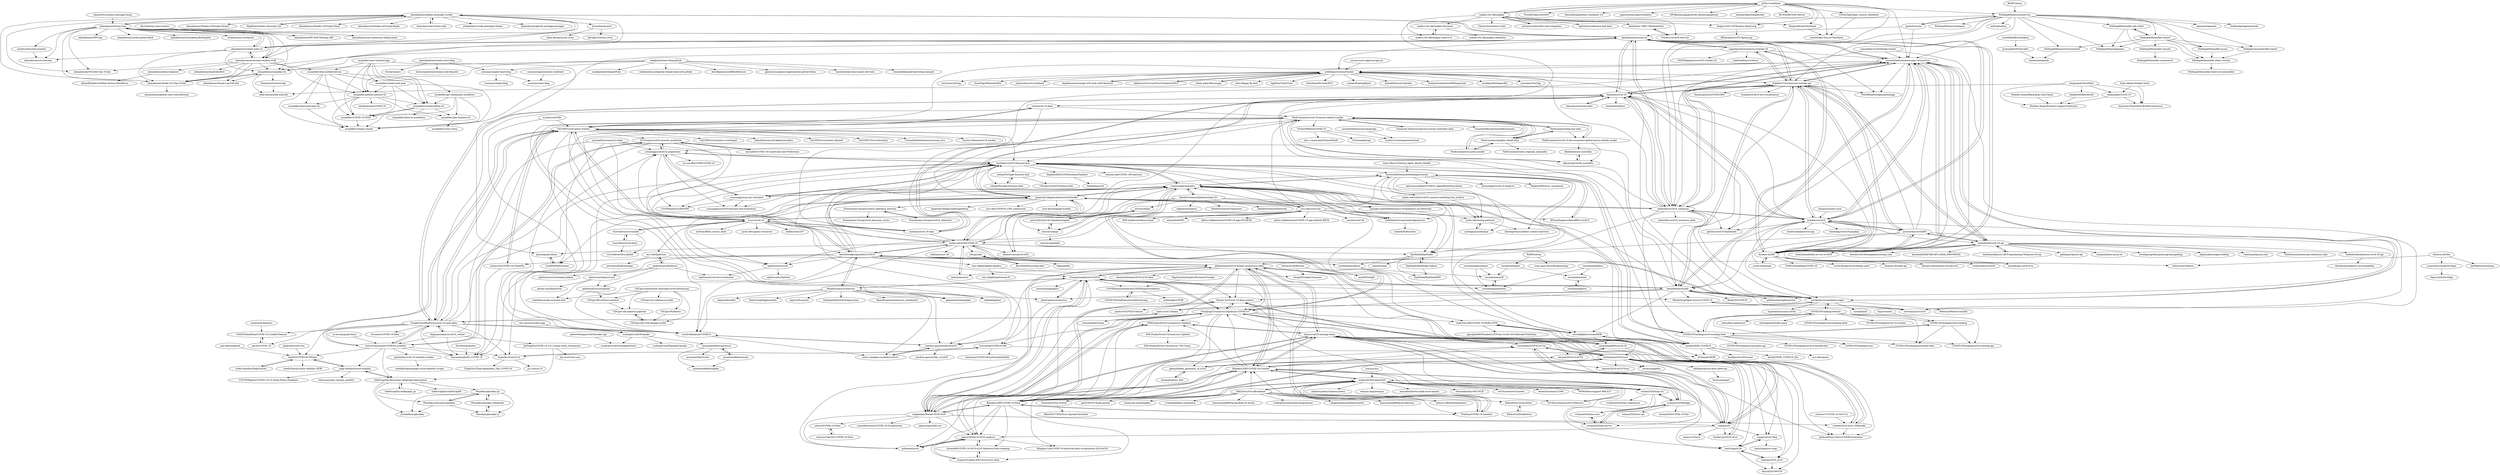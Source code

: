 digraph G {
"liviuschera/noctis" -> "talha-akram/noctis.nvim"
"liviuschera/noctis" -> "kartikp10/noctis.nvim" ["e"=1]
"aourednik/historical-basemaps" -> "zumbov2/votemapswitzerland" ["e"=1]
"thp/urlwatch" -> "COVID19Tracking/covid-tracking" ["e"=1]
"owid/owid-datasets" -> "CSSEGISandData/COVID-19_Unified-Dataset" ["e"=1]
"ccyyycy/ycy" -> "wuhan2020/wuhan2020" ["e"=1]
"ahmadawais/shades-of-purple-vscode" -> "ahmadawais/VSCode-Tips-Tricks"
"ahmadawais/shades-of-purple-vscode" -> "ahmadawais/Shades-of-Purple-iTerm2"
"ahmadawais/shades-of-purple-vscode" -> "Rigellute/shades-of-purple.vim"
"ahmadawais/shades-of-purple-vscode" -> "ahmadawais/Emoji-Log"
"ahmadawais/shades-of-purple-vscode" -> "ahmadawais/Shades-of-Purple-Slack"
"ahmadawais/shades-of-purple-vscode" -> "ahmadawais/Shades-of-Purple-Hyper"
"ahmadawais/shades-of-purple-vscode" -> "ahmadawais/ramadan-cli"
"ahmadawais/shades-of-purple-vscode" -> "ahmadawais/corona-cli"
"ahmadawais/shades-of-purple-vscode" -> "dracula/visual-studio-code" ["e"=1]
"ahmadawais/shades-of-purple-vscode" -> "whizkydee/vscode-palenight-theme" ["e"=1]
"ahmadawais/shades-of-purple-vscode" -> "ahmadawais/gatsby-package-manager"
"ahmadawais/shades-of-purple-vscode" -> "ahmadawais/create-node-cli"
"ahmadawais/shades-of-purple-vscode" -> "ahmadawais/awesome-random-stuff"
"ahmadawais/shades-of-purple-vscode" -> "liviuschera/noctis"
"ahmadawais/shades-of-purple-vscode" -> "ahmadawais/Node-CLI-Tips-Tricks"
"ahmadawais/Emoji-Log" -> "ahmadawais/VSCode-Tips-Tricks"
"ahmadawais/Emoji-Log" -> "ahmadawais/corona-cli"
"ahmadawais/Emoji-Log" -> "ahmadawais/awesome-random-stuff"
"ahmadawais/Emoji-Log" -> "ahmadawais/shades-of-purple-vscode"
"ahmadawais/Emoji-Log" -> "ahmadawais/create-node-cli"
"ahmadawais/Emoji-Log" -> "ahmadawais/Node-CLI-Tips-Tricks"
"ahmadawais/Emoji-Log" -> "ahmadawais/wp-continuous-deployment"
"ahmadawais/Emoji-Log" -> "ahmadawais/WPGulp" ["e"=1]
"ahmadawais/Emoji-Log" -> "ahmadawais/ramadan-cli"
"ahmadawais/Emoji-Log" -> "ahmadawais/create-guten-block" ["e"=1]
"ahmadawais/Emoji-Log" -> "ahmadawais/Gutenberg-Boilerplate" ["e"=1]
"ahmadawais/Emoji-Log" -> "ahmadawais/cli-welcome"
"ahmadawais/Emoji-Log" -> "10up/actions-wordpress" ["e"=1]
"ahmadawais/Emoji-Log" -> "ahmadawais/WP-OOP-Settings-API"
"ahmadawais/Emoji-Log" -> "sindresorhus/log-symbols" ["e"=1]
"TheEconomist/big-mac-data" -> "TheEconomist/graphic-detail-data" ["e"=1]
"TheEconomist/big-mac-data" -> "TheEconomist/covid-19-excess-deaths-tracker" ["e"=1]
"TheEconomist/big-mac-data" -> "TheEconomist/covid-19-the-economist-global-excess-deaths-model" ["e"=1]
"jamesknelson/create-react-blog" -> "cosmicjs/simple-react-blog"
"jamesknelson/create-react-blog" -> "lorenseanstewart/nextjs-mdx-blog-kit" ["e"=1]
"jamesknelson/create-react-blog" -> "frontarm/navi" ["e"=1]
"pzivich/zEpid" -> "pzivich/Python-for-Epidemiologists"
"pzivich/zEpid" -> "cmrivers/epipy"
"EpiModel/EpiModel-Gallery" -> "EpiModel/EpiModel"
"EpiModel/EpiModel-Gallery" -> "EpiModel/EpiModelHIV"
"Limor-Raviv/Tutorial_Agent_Based_Models" -> "InstituteforDiseaseModeling/covasim" ["e"=1]
"dopebase/messenger-iOS-chat-swift-firestore" -> "mhdhejazi/CoronaTracker" ["e"=1]
"R4EPI/sitrep" -> "cran-task-views/Epidemiology"
"R4EPI/sitrep" -> "reconhub/linelist"
"cosmicjs/simple-react-blog" -> "cosmicjs/react-blog"
"cosmicjs/simple-react-blog" -> "cosmicjs/simple-blog"
"TheEconomist/graphic-detail-data" -> "TheEconomist/oecd_regional_inequality"
"TheEconomist/graphic-detail-data" -> "TheEconomist/big-mac-data" ["e"=1]
"TheEconomist/graphic-detail-data" -> "TheEconomist/us-potus-model" ["e"=1]
"TheEconomist/graphic-detail-data" -> "TheEconomist/covid-19-excess-deaths-tracker"
"pzivich/Python-for-Epidemiologists" -> "pzivich/zEpid"
"pzivich/Python-for-Epidemiologists" -> "cmrivers/epipy"
"cmrivers/epipy" -> "cmrivers/episkills"
"cmrivers/epipy" -> "pzivich/zEpid"
"cmrivers/epipy" -> "pzivich/Python-for-Epidemiologists"
"mie-lab/trackintel" -> "GeoDS/COVID19USFlows" ["e"=1]
"protocaller/ProtoCaller" -> "choderalab/qmlify"
"devowlio/wp-react-starter" -> "ahmadawais/wp-continuous-deployment" ["e"=1]
"devowlio/wp-react-starter" -> "ahmadawais/WP-OOP-Settings-API" ["e"=1]
"FoldingAtHome/fah-web-client" -> "FoldingAtHome/fah-control"
"FoldingAtHome/fah-web-client" -> "FoldingAtHome/openmm"
"FoldingAtHome/fah-web-client" -> "FoldingAtHome/fah-client-version"
"Rigellute/shades-of-purple.vim" -> "ahmadawais/shades-of-purple-vscode"
"cosmicjs/appointment-scheduler" -> "cosmicjs/react-blog"
"reconhub/aweek" -> "reconhub/epitrix"
"michellab/BioSimSpace" -> "protocaller/ProtoCaller" ["e"=1]
"mountainMath/cansim" -> "mountainMath/cancensus"
"mountainMath/cansim" -> "mountainMath/tongfen"
"FoldingAtHome/fah-client-version" -> "FoldingAtHome/fah-client-osx-uninstaller"
"j-norwood-young/SA-Maps" -> "OpenUpSA/SA-Maps"
"Shaheer-Imam/Black-Jack-Card-Game" -> "Shaheer-Imam/Premier-League-Prediction"
"FoldingAtHome/fah-console" -> "FoldingAtHome/fah-screensaver"
"reconhub/linelist" -> "reconhub/earlyR"
"reconhub/linelist" -> "reconhub/aweek"
"reconhub/epiflows" -> "reconhub/aweek"
"reconhub/epiflows" -> "reconhub/projections"
"owid/covid-19-data" -> "OxCGRT/covid-policy-tracker" ["e"=1]
"owid/covid-19-data" -> "datasets/covid-19" ["e"=1]
"owid/covid-19-data" -> "GoogleCloudPlatform/covid-19-open-data" ["e"=1]
"owid/covid-19-data" -> "ImperialCollegeLondon/covid19model" ["e"=1]
"owid/covid-19-data" -> "TheEconomist/covid-19-excess-deaths-tracker" ["e"=1]
"RamiKrispin/coronavirus" -> "RamiKrispin/coronavirus_dashboard"
"RamiKrispin/coronavirus" -> "GuangchuangYu/nCov2019"
"RamiKrispin/coronavirus" -> "JohnCoene/coronavirus" ["e"=1]
"RamiKrispin/coronavirus" -> "covid19datahub/COVID19"
"RamiKrispin/coronavirus" -> "joachim-gassen/tidycovid19"
"RamiKrispin/coronavirus" -> "tidymodels/infer" ["e"=1]
"RamiKrispin/coronavirus" -> "MattCowgill/ggannotate" ["e"=1]
"RamiKrispin/coronavirus" -> "mine-cetinkaya-rundel/covid19-r"
"RamiKrispin/coronavirus" -> "dgrtwo/fuzzyjoin" ["e"=1]
"RamiKrispin/coronavirus" -> "beoutbreakprepared/nCoV2019"
"RamiKrispin/coronavirus" -> "gadenbuie/tidyexplain" ["e"=1]
"RamiKrispin/coronavirus" -> "wilkelab/ggtext" ["e"=1]
"RamiKrispin/coronavirus" -> "IndrajeetPatil/statsExpressions" ["e"=1]
"nytimes/covid-19-data" -> "datasets/covid-19" ["e"=1]
"nytimes/covid-19-data" -> "k-sys/covid-19" ["e"=1]
"nytimes/covid-19-data" -> "OxCGRT/covid-policy-tracker" ["e"=1]
"nytimes/covid-19-data" -> "soroushchehresa/awesome-coronavirus" ["e"=1]
"nytimes/covid-19-data" -> "midas-network/COVID-19" ["e"=1]
"nytimes/covid-19-data" -> "reichlab/covid19-forecast-hub" ["e"=1]
"reichlab/covid19-forecast-hub" -> "youyanggu/covid19_projections"
"reichlab/covid19-forecast-hub" -> "midas-network/covid19-scenario-modeling-hub_archive"
"reichlab/covid19-forecast-hub" -> "youyanggu/yyg-seir-simulator"
"reichlab/covid19-forecast-hub" -> "youyanggu/covid19-forecast-hub-evaluation"
"reichlab/covid19-forecast-hub" -> "ryansmcgee/seirsplus"
"reichlab/covid19-forecast-hub" -> "COVIDAnalytics/DELPHI"
"reichlab/covid19-forecast-hub" -> "cdcepi/FluSight-forecast-hub"
"reichlab/covid19-forecast-hub" -> "mobs-lab/mixing-patterns"
"reichlab/covid19-forecast-hub" -> "covid19datahub/COVID19"
"reichlab/covid19-forecast-hub" -> "shaman-lab/COVID-19Projection"
"reichlab/covid19-forecast-hub" -> "cdcepi/Flusight-forecast-data"
"reichlab/covid19-forecast-hub" -> "HopkinsIDD/COVIDScenarioPipeline"
"reichlab/covid19-forecast-hub" -> "EpiModel/EpiModel"
"reichlab/covid19-forecast-hub" -> "COVID19Tracking/covid-tracking-data"
"reichlab/covid19-forecast-hub" -> "InstituteforDiseaseModeling/covasim"
"makers-for-life/makair" -> "RespiraWorks/Ventilator"
"makers-for-life/makair" -> "makers-for-life/makair-firmware"
"makers-for-life/makair" -> "bpetetot/conference-hall-beta" ["e"=1]
"makers-for-life/makair" -> "CleverCloud/clever-tools" ["e"=1]
"makers-for-life/makair" -> "antonioru/beautiful-react-diagrams" ["e"=1]
"makers-for-life/makair" -> "Inspire-Poli-USP/Inspire-OpenLung"
"makers-for-life/makair" -> "makers-for-life/makair-control-ui"
"makers-for-life/makair" -> "jcl5m1/ventilator"
"makers-for-life/makair" -> "AmboVent-1690-108/AmboVent"
"k-sys/covid-19" -> "rtcovidlive/covid-model"
"k-sys/covid-19" -> "ryansmcgee/seirsplus"
"k-sys/covid-19" -> "youyanggu/covid19_projections"
"k-sys/covid-19" -> "ImperialCollegeLondon/covid19model"
"k-sys/covid-19" -> "mrc-ide/covid-sim"
"k-sys/covid-19" -> "nytimes/covid-19-data" ["e"=1]
"k-sys/covid-19" -> "epiforecasts/covid"
"k-sys/covid-19" -> "beoutbreakprepared/nCoV2019"
"k-sys/covid-19" -> "avehtari/BDA_course_Aalto" ["e"=1]
"k-sys/covid-19" -> "mrc-ide/EpiEstim"
"k-sys/covid-19" -> "pymc-devs/pymc-resources" ["e"=1]
"k-sys/covid-19" -> "OxCGRT/covid-policy-tracker"
"k-sys/covid-19" -> "reichlab/covid19-forecast-hub"
"k-sys/covid-19" -> "midas-network/COVID-19"
"k-sys/covid-19" -> "hadley/stats337" ["e"=1]
"geohot/corona" -> "soroushchehresa/awesome-coronavirus" ["e"=1]
"geohot/corona" -> "FoldingAtHome/coronavirus" ["e"=1]
"geohot/corona" -> "ahmadawais/corona-cli" ["e"=1]
"COVID19Tracking/covid-tracking" -> "COVID19Tracking/covid-tracking-api"
"COVID19Tracking/covid-tracking" -> "COVID19Tracking/covid-tracking-data"
"COVID19Tracking/covid-tracking" -> "COVID19Tracking/associated-data"
"msaaddev/who-unfollowed-me" -> "msaaddev/github-interact-cli"
"msaaddev/who-unfollowed-me" -> "msaaddev/COVID-19-STAT"
"msaaddev/who-unfollowed-me" -> "msaaddev/password-gen-cli"
"msaaddev/who-unfollowed-me" -> "msaaddev/stackoverflow-cli"
"msaaddev/who-unfollowed-me" -> "msaaddev/csharp-runner"
"msaaddev/who-unfollowed-me" -> "msaaddev/create-next-pwa"
"antonioru/beautiful-react-diagrams" -> "makers-for-life/makair" ["e"=1]
"soroushchehresa/awesome-coronavirus" -> "ExpDev07/coronavirus-tracker-api"
"soroushchehresa/awesome-coronavirus" -> "ahmadawais/corona-cli"
"soroushchehresa/awesome-coronavirus" -> "pomber/covid19"
"soroushchehresa/awesome-coronavirus" -> "neherlab/covid19_scenarios"
"soroushchehresa/awesome-coronavirus" -> "datasets/covid-19"
"soroushchehresa/awesome-coronavirus" -> "disease-sh/API"
"soroushchehresa/awesome-coronavirus" -> "mhdhejazi/CoronaTracker"
"soroushchehresa/awesome-coronavirus" -> "stevenliuyi/covid19"
"soroushchehresa/awesome-coronavirus" -> "covidatlas/coronadatascraper"
"soroushchehresa/awesome-coronavirus" -> "github/covid19-dashboard" ["e"=1]
"soroushchehresa/awesome-coronavirus" -> "AaronWard/covidify"
"soroushchehresa/awesome-coronavirus" -> "WorldHealthOrganization/app" ["e"=1]
"soroushchehresa/awesome-coronavirus" -> "mathdroid/covid-19-api"
"soroushchehresa/awesome-coronavirus" -> "OxCGRT/covid-policy-tracker"
"soroushchehresa/awesome-coronavirus" -> "amodm/api-covid19-in" ["e"=1]
"covid19india/api" -> "disease-sh/API" ["e"=1]
"covid19india/api" -> "pomber/covid19" ["e"=1]
"disease-sh/API" -> "javieraviles/covidAPI"
"disease-sh/API" -> "pomber/covid19"
"disease-sh/API" -> "ExpDev07/coronavirus-tracker-api"
"disease-sh/API" -> "mathdroid/covid-19-api"
"disease-sh/API" -> "ahmadawais/corona-cli"
"disease-sh/API" -> "soroushchehresa/awesome-coronavirus"
"disease-sh/API" -> "disease-sh/node-api"
"disease-sh/API" -> "disease-sh/awesome-novelcovid"
"disease-sh/API" -> "covid19india/api" ["e"=1]
"disease-sh/API" -> "amodm/api-covid19-in" ["e"=1]
"disease-sh/API" -> "datasets/covid-19"
"disease-sh/API" -> "wobsoriano/covid3d" ["e"=1]
"disease-sh/API" -> "CSSEGISandData/COVID-19" ["e"=1]
"disease-sh/API" -> "sagarkarira/coronavirus-tracker-cli"
"disease-sh/API" -> "covid19india/covid19india-react" ["e"=1]
"corona-warn-app/cwa-app-ios" -> "mhdhejazi/CoronaTracker" ["e"=1]
"mhdhejazi/CoronaTracker" -> "alfianlosari/CoronaVirusTrackerSwiftUI" ["e"=1]
"mhdhejazi/CoronaTracker" -> "dopebase/messenger-iOS-chat-swift-firestore" ["e"=1]
"mhdhejazi/CoronaTracker" -> "vitaliy-paliy/Messenger" ["e"=1]
"mhdhejazi/CoronaTracker" -> "eleev/flappy-fly-bird" ["e"=1]
"mhdhejazi/CoronaTracker" -> "AppPear/ChartView" ["e"=1]
"mhdhejazi/CoronaTracker" -> "Dimillian/MovieSwiftUI" ["e"=1]
"mhdhejazi/CoronaTracker" -> "scenee/FloatingPanel" ["e"=1]
"mhdhejazi/CoronaTracker" -> "airbnb/HorizonCalendar" ["e"=1]
"mhdhejazi/CoronaTracker" -> "ExpDev07/coronavirus-tracker-api"
"mhdhejazi/CoronaTracker" -> "AvdLee/CombineSwiftPlayground" ["e"=1]
"mhdhejazi/CoronaTracker" -> "insidegui/MultipeerKit" ["e"=1]
"mhdhejazi/CoronaTracker" -> "youstanzr/YouTag" ["e"=1]
"mhdhejazi/CoronaTracker" -> "twostraws/Sitrep" ["e"=1]
"mhdhejazi/CoronaTracker" -> "SvenTiigi/WhatsNewKit" ["e"=1]
"mhdhejazi/CoronaTracker" -> "julianschiavo/Covidcheck" ["e"=1]
"2019ncovmemory/nCovMemory" -> "wuhan2020/wuhan2020" ["e"=1]
"dai-pch/2019-nCoV-Fit" -> "JacksonWuxs/19nCoV-SEIR-Estimation"
"dai-pch/2019-nCoV-Fit" -> "yijunwang0805/covid-19"
"dai-pch/2019-nCoV-Fit" -> "jakezj/hidden_geometry_of_nCoV"
"ryansmcgee/seirsplus" -> "coronafighter/coronaSEIR"
"ryansmcgee/seirsplus" -> "alsnhll/SEIR_COVID19"
"ryansmcgee/seirsplus" -> "ImperialCollegeLondon/covid19model"
"ryansmcgee/seirsplus" -> "youyanggu/yyg-seir-simulator"
"ryansmcgee/seirsplus" -> "ECheynet/SEIR"
"ryansmcgee/seirsplus" -> "InstituteforDiseaseModeling/covasim"
"ryansmcgee/seirsplus" -> "SoftMatterGroupCambridge/pyross"
"ryansmcgee/seirsplus" -> "reichlab/covid19-forecast-hub"
"ryansmcgee/seirsplus" -> "DataForScience/Epidemiology101"
"ryansmcgee/seirsplus" -> "lisphilar/covid19-sir"
"ryansmcgee/seirsplus" -> "AndyYue1893/COVID-19-SEIR-LSTM"
"ryansmcgee/seirsplus" -> "springer-math/Mathematics-of-Epidemics-on-Networks" ["e"=1]
"ryansmcgee/seirsplus" -> "YiranJing/Coronavirus-Epidemic-COVID-19"
"ryansmcgee/seirsplus" -> "ihmeuw-msca/CurveFit"
"ryansmcgee/seirsplus" -> "EpiModel/EpiModel"
"ExpDev07/coronavirus-tracker-api" -> "soroushchehresa/awesome-coronavirus"
"ExpDev07/coronavirus-tracker-api" -> "disease-sh/API"
"ExpDev07/coronavirus-tracker-api" -> "pomber/covid19"
"ExpDev07/coronavirus-tracker-api" -> "ahmadawais/corona-cli"
"ExpDev07/coronavirus-tracker-api" -> "AaronWard/covidify"
"ExpDev07/coronavirus-tracker-api" -> "javieraviles/covidAPI"
"ExpDev07/coronavirus-tracker-api" -> "mhdhejazi/CoronaTracker"
"ExpDev07/coronavirus-tracker-api" -> "sagarkarira/coronavirus-tracker-cli"
"ExpDev07/coronavirus-tracker-api" -> "neherlab/covid19_scenarios"
"ExpDev07/coronavirus-tracker-api" -> "mathdroid/covid-19-api"
"ExpDev07/coronavirus-tracker-api" -> "datasets/covid-19"
"ExpDev07/coronavirus-tracker-api" -> "Kamaropoulos/COVID19Py"
"ExpDev07/coronavirus-tracker-api" -> "covidatlas/coronadatascraper"
"ExpDev07/coronavirus-tracker-api" -> "WorldHealthOrganization/app" ["e"=1]
"ExpDev07/coronavirus-tracker-api" -> "localeai/covid19-live-visualization" ["e"=1]
"sagarkarira/coronavirus-tracker-cli" -> "ExpDev07/coronavirus-tracker-api"
"sagarkarira/coronavirus-tracker-cli" -> "ahmadawais/corona-cli"
"sagarkarira/coronavirus-tracker-cli" -> "OSSPhilippines/covid19-tracker-cli" ["e"=1]
"sagarkarira/coronavirus-tracker-cli" -> "disease-sh/API"
"sagarkarira/coronavirus-tracker-cli" -> "soroushchehresa/awesome-coronavirus"
"sagarkarira/coronavirus-tracker-cli" -> "pennsignals/chime"
"sagarkarira/coronavirus-tracker-cli" -> "LukeSmithxyz/voidrice" ["e"=1]
"OxCGRT/covid-policy-tracker" -> "OxCGRT/USA-covid-policy"
"OxCGRT/covid-policy-tracker" -> "ActiveConclusion/COVID19_mobility"
"OxCGRT/covid-policy-tracker" -> "CoronaNetDataScience/corona_tscs"
"OxCGRT/covid-policy-tracker" -> "covid19datahub/COVID19"
"OxCGRT/covid-policy-tracker" -> "GoogleCloudPlatform/covid-19-open-data"
"OxCGRT/covid-policy-tracker" -> "YouGov-Data/covid-19-tracker"
"OxCGRT/covid-policy-tracker" -> "owid/covid-19-data" ["e"=1]
"OxCGRT/covid-policy-tracker" -> "echen102/COVID-19-TweetIDs" ["e"=1]
"OxCGRT/covid-policy-tracker" -> "TheEconomist/covid-19-excess-deaths-tracker"
"OxCGRT/covid-policy-tracker" -> "OxCGRT/covid-policy-scratchpad"
"OxCGRT/covid-policy-tracker" -> "lukaslehner/covid19policytrackers"
"OxCGRT/covid-policy-tracker" -> "reichlab/covid19-forecast-hub"
"OxCGRT/covid-policy-tracker" -> "OxCGRT/covid-policy-dataset"
"OxCGRT/covid-policy-tracker" -> "Yu-Group/covid19-severity-prediction"
"OxCGRT/covid-policy-tracker" -> "beoutbreakprepared/nCoV2019"
"beoutbreakprepared/nCoV2019" -> "midas-network/COVID-19"
"beoutbreakprepared/nCoV2019" -> "covid19datahub/COVID19"
"beoutbreakprepared/nCoV2019" -> "epiforecasts/covid"
"beoutbreakprepared/nCoV2019" -> "covidatlas/coronadatascraper"
"beoutbreakprepared/nCoV2019" -> "echen102/COVID-19-TweetIDs" ["e"=1]
"beoutbreakprepared/nCoV2019" -> "dsfsi/covid19africa"
"beoutbreakprepared/nCoV2019" -> "OxCGRT/covid-policy-tracker"
"beoutbreakprepared/nCoV2019" -> "descarteslabs/DL-COVID-19"
"beoutbreakprepared/nCoV2019" -> "RamiKrispin/coronavirus"
"beoutbreakprepared/nCoV2019" -> "ryansmcgee/seirsplus"
"beoutbreakprepared/nCoV2019" -> "reichlab/covid19-forecast-hub"
"beoutbreakprepared/nCoV2019" -> "GuangchuangYu/nCov2019"
"beoutbreakprepared/nCoV2019" -> "globalcitizen/2019-wuhan-coronavirus-data"
"beoutbreakprepared/nCoV2019" -> "cmu-delphi/delphi-epidata"
"beoutbreakprepared/nCoV2019" -> "ImperialCollegeLondon/covid19model"
"lispc/covid19-citymap-china" -> "839Studio/Novel-Coronavirus-Updates"
"lispc/covid19-citymap-china" -> "shfshanyue/2019-ncov"
"lispc/covid19-citymap-china" -> "BlankerL/DXY-COVID-19-Crawler"
"lispc/covid19-citymap-china" -> "hack-fang/nCov"
"lispc/covid19-citymap-china" -> "lzxue/yiqingditu"
"lispc/covid19-citymap-china" -> "globalcitizen/2019-wuhan-coronavirus-data"
"lispc/covid19-citymap-china" -> "sangyx/nCoV-Map"
"lispc/covid19-citymap-china" -> "veaba/ncov"
"lispc/covid19-citymap-china" -> "wuhan2020/map-viz"
"lispc/covid19-citymap-china" -> "BlankerL/DXY-COVID-19-Data"
"lispc/covid19-citymap-china" -> "wuhan2020/WebApp"
"lispc/covid19-citymap-china" -> "wuhan2020/api-server"
"lispc/covid19-citymap-china" -> "cuihuan/2019_nCov"
"lispc/covid19-citymap-china" -> "canghailan/Wuhan-2019-nCoV"
"lispc/covid19-citymap-china" -> "cesiumlab/2019-nCoV-3d" ["e"=1]
"echen102/COVID-19-TweetIDs" -> "OxCGRT/covid-policy-tracker" ["e"=1]
"echen102/COVID-19-TweetIDs" -> "descarteslabs/DL-COVID-19" ["e"=1]
"InstituteforDiseaseModeling/covasim" -> "synthpops/synthpops"
"InstituteforDiseaseModeling/covasim" -> "petroniocandido/COVID19_AgentBasedSimulation" ["e"=1]
"InstituteforDiseaseModeling/covasim" -> "BDI-pathogens/OpenABM-Covid19"
"InstituteforDiseaseModeling/covasim" -> "Jasminapg/Covid-19-Analysis"
"InstituteforDiseaseModeling/covasim" -> "mobs-lab/mixing-patterns"
"InstituteforDiseaseModeling/covasim" -> "EpiModel/EpiModel"
"InstituteforDiseaseModeling/covasim" -> "ryansmcgee/seirsplus"
"InstituteforDiseaseModeling/covasim" -> "kieshaprem/synthetic-contact-matrices"
"InstituteforDiseaseModeling/covasim" -> "SoftMatterGroupCambridge/pyross"
"InstituteforDiseaseModeling/covasim" -> "HopkinsIDD/ncov_incubation"
"TheEconomist/covid-19-excess-deaths-tracker" -> "TheEconomist/covid-19-the-economist-global-excess-deaths-model"
"TheEconomist/covid-19-excess-deaths-tracker" -> "Financial-Times/coronavirus-excess-mortality-data"
"TheEconomist/covid-19-excess-deaths-tracker" -> "TheEconomist/us-potus-model" ["e"=1]
"TheEconomist/covid-19-excess-deaths-tracker" -> "TheEconomist/big-mac-data" ["e"=1]
"TheEconomist/covid-19-excess-deaths-tracker" -> "TheEconomist/graphic-detail-data"
"TheEconomist/covid-19-excess-deaths-tracker" -> "VictimOfMaths/COVID-19"
"TheEconomist/covid-19-excess-deaths-tracker" -> "akarlinsky/world_mortality"
"TheEconomist/covid-19-excess-deaths-tracker" -> "covid19datahub/COVID19"
"TheEconomist/covid-19-excess-deaths-tracker" -> "joachim-gassen/tidycovid19"
"TheEconomist/covid-19-excess-deaths-tracker" -> "reichlab/covid19-forecast-hub"
"TheEconomist/covid-19-excess-deaths-tracker" -> "OxCGRT/covid-policy-tracker"
"TheEconomist/covid-19-excess-deaths-tracker" -> "youyanggu/covid19_projections"
"TheEconomist/covid-19-excess-deaths-tracker" -> "wilkelab/ggtext" ["e"=1]
"TheEconomist/covid-19-excess-deaths-tracker" -> "gadenbuie/tidyexplain" ["e"=1]
"TheEconomist/covid-19-excess-deaths-tracker" -> "vincentarelbundock/modelsummary" ["e"=1]
"cds-snc/covid-alert-app" -> "ccodwg/Covid19Canada" ["e"=1]
"saadpasta/react-blog-github" -> "mddanishyusuf/gatsby-theme-blog-with-github"
"saadpasta/react-blog-github" -> "ahmadawais/ramadan-cli"
"saadpasta/react-blog-github" -> "cosmicjs/simple-react-blog"
"saadpasta/react-blog-github" -> "msaaddev/github-interact-cli"
"saadpasta/react-blog-github" -> "davidkpiano/useEffectReducer" ["e"=1]
"saadpasta/react-blog-github" -> "gaearon/suspense-experimental-github-demo" ["e"=1]
"saadpasta/react-blog-github" -> "tannerlinsley/react-query-devtools" ["e"=1]
"saadpasta/react-blog-github" -> "remarkablemark/react-blog-example"
"saadpasta/react-blog-github" -> "saadpasta/developerFolio" ["e"=1]
"wuhan2020/wuhan2020" -> "2019ncovmemory/nCovMemory" ["e"=1]
"wuhan2020/wuhan2020" -> "BlankerL/DXY-COVID-19-Crawler"
"wuhan2020/wuhan2020" -> "wuhan2020/WebApp"
"wuhan2020/wuhan2020" -> "Pratitya/COVID-19-timeline" ["e"=1]
"wuhan2020/wuhan2020" -> "wenyan-lang/wenyan" ["e"=1]
"wuhan2020/wuhan2020" -> "BlankerL/DXY-COVID-19-Data"
"wuhan2020/wuhan2020" -> "menzi11/BullshitGenerator" ["e"=1]
"wuhan2020/wuhan2020" -> "wuhan2020/map-viz"
"wuhan2020/wuhan2020" -> "easychen/howto-make-more-money" ["e"=1]
"wuhan2020/wuhan2020" -> "formulahendry/955.WLB" ["e"=1]
"wuhan2020/wuhan2020" -> "evil-huawei/evil-huawei" ["e"=1]
"wuhan2020/wuhan2020" -> "KikiLetGo/VirusBroadcast"
"wuhan2020/wuhan2020" -> "testerSunshine/12306" ["e"=1]
"wuhan2020/wuhan2020" -> "MSWorkers/support.996.ICU" ["e"=1]
"wuhan2020/wuhan2020" -> "chinese-poetry/chinese-poetry" ["e"=1]
"mrc-ide/covid-sim" -> "ImperialCollegeLondon/covid19model"
"mrc-ide/covid-sim" -> "ryansmcgee/seirsplus"
"mrc-ide/covid-sim" -> "InstituteforDiseaseModeling/covasim"
"mrc-ide/covid-sim" -> "k-sys/covid-19"
"mrc-ide/covid-sim" -> "ukhsa-collaboration/COVID-19-app-iOS-BETA" ["e"=1]
"mrc-ide/covid-sim" -> "reichlab/covid19-forecast-hub"
"mrc-ide/covid-sim" -> "TheEconomist/covid-19-excess-deaths-tracker"
"mrc-ide/covid-sim" -> "ukhsa-collaboration/COVID-19-app-Android-BETA" ["e"=1]
"mrc-ide/covid-sim" -> "midas-network/COVID-19"
"mrc-ide/covid-sim" -> "BDI-pathogens/OpenABM-Covid19"
"mrc-ide/covid-sim" -> "SoftMatterGroupCambridge/pyross"
"mrc-ide/covid-sim" -> "cmmid/covid-uk"
"mrc-ide/covid-sim" -> "RSE-leaders/evidence-bank"
"mrc-ide/covid-sim" -> "epiforecasts/covid"
"mrc-ide/covid-sim" -> "mitmath/6S083" ["e"=1]
"TheEconomist/us-potus-model" -> "TheEconomist/covid-19-excess-deaths-tracker" ["e"=1]
"TheEconomist/us-potus-model" -> "TheEconomist/graphic-detail-data" ["e"=1]
"datasets/covid-19" -> "pomber/covid19"
"datasets/covid-19" -> "datasets/awesome-data" ["e"=1]
"datasets/covid-19" -> "soroushchehresa/awesome-coronavirus"
"datasets/covid-19" -> "datahq/dataflows" ["e"=1]
"datasets/covid-19" -> "ExpDev07/coronavirus-tracker-api"
"datasets/covid-19" -> "ImperialCollegeLondon/covid19model"
"datasets/covid-19" -> "neherlab/covid19_scenarios"
"datasets/covid-19" -> "COVID19Tracking/covid-tracking-data"
"datasets/covid-19" -> "owid/covid-19-data" ["e"=1]
"datasets/covid-19" -> "ahmadawais/corona-cli"
"datasets/covid-19" -> "AaronWard/covidify"
"datasets/covid-19" -> "GoogleCloudPlatform/covid-19-open-data"
"datasets/covid-19" -> "nytimes/covid-19-data" ["e"=1]
"datasets/covid-19" -> "covidatlas/coronadatascraper"
"datasets/covid-19" -> "github/covid19-dashboard" ["e"=1]
"WeileiZeng/Open-Source-COVID-19" -> "stevenliuyi/covid19" ["e"=1]
"dsfsi/covid19za" -> "dsfsi/covid19africa"
"dsfsi/covid19za" -> "JayWelsh/coronamap"
"dsfsi/covid19za" -> "j-norwood-young/SA-Maps"
"jcl5m1/ventilator" -> "PubInv/covid19-vent-list"
"jcl5m1/ventilator" -> "CSSALTlab/Open_Source_Ventilator"
"jcl5m1/ventilator" -> "makers-for-life/makair"
"jcl5m1/ventilator" -> "ProtofyTeam/OxyGEN"
"jcl5m1/ventilator" -> "Mascobot/pandemic-ventilator-2.0"
"jcl5m1/ventilator" -> "popsolutions/openventilator"
"jcl5m1/ventilator" -> "FoldingAtHome/coronavirus"
"jcl5m1/ventilator" -> "soroushchehresa/awesome-coronavirus"
"jcl5m1/ventilator" -> "ermtl/Open-Source-Ventilator"
"jcl5m1/ventilator" -> "DIY-Beatmungsgerat/diy-beatmungsgeraet"
"jcl5m1/ventilator" -> "iliasam/OpenSimpleLidar" ["e"=1]
"jcl5m1/ventilator" -> "RespiraWorks/Ventilator"
"jcl5m1/ventilator" -> "neherlab/covid19_scenarios"
"jcl5m1/ventilator" -> "Inspire-Poli-USP/Inspire-OpenLung"
"jcl5m1/ventilator" -> "BCN3D/BCN3D-Moveo" ["e"=1]
"stevenliuyi/covid19" -> "WeileiZeng/Open-Source-COVID-19" ["e"=1]
"neherlab/covid19_scenarios" -> "ImperialCollegeLondon/covid19model"
"neherlab/covid19_scenarios" -> "soroushchehresa/awesome-coronavirus"
"neherlab/covid19_scenarios" -> "pomber/covid19"
"neherlab/covid19_scenarios" -> "alsnhll/SEIR_COVID19"
"neherlab/covid19_scenarios" -> "ExpDev07/coronavirus-tracker-api"
"neherlab/covid19_scenarios" -> "ryansmcgee/seirsplus"
"neherlab/covid19_scenarios" -> "ahmadawais/corona-cli"
"neherlab/covid19_scenarios" -> "reichlab/covid19-forecast-hub"
"neherlab/covid19_scenarios" -> "github/covid19-dashboard" ["e"=1]
"neherlab/covid19_scenarios" -> "neherlab/covid19_scenarios_data"
"neherlab/covid19_scenarios" -> "datasets/covid-19"
"neherlab/covid19_scenarios" -> "covidatlas/coronadatascraper"
"neherlab/covid19_scenarios" -> "coronafighter/coronaSEIR"
"neherlab/covid19_scenarios" -> "AaronWard/covidify"
"neherlab/covid19_scenarios" -> "mhdhejazi/CoronaTracker"
"thepanacealab/covid19_twitter" -> "descarteslabs/DL-COVID-19" ["e"=1]
"thepanacealab/covid19_twitter" -> "GoogleCloudPlatform/covid-19-open-data" ["e"=1]
"thepanacealab/covid19_twitter" -> "ActiveConclusion/COVID19_mobility" ["e"=1]
"thepanacealab/covid19_twitter" -> "JieYingWu/COVID-19_US_County-level_Summaries" ["e"=1]
"thepanacealab/covid19_twitter" -> "OxCGRT/covid-policy-tracker" ["e"=1]
"yunwei37/COVID-19-NLP-vis" -> "zwdnet/2019-nCov-SIRmodel" ["e"=1]
"covidatlas/coronadatascraper" -> "covidatlas/li"
"covidatlas/coronadatascraper" -> "PotentialWeb/CoronaTab"
"covidatlas/coronadatascraper" -> "open-covid-19/data"
"covidatlas/coronadatascraper" -> "beoutbreakprepared/nCoV2019"
"covidatlas/coronadatascraper" -> "hyperknot/country-levels"
"covidatlas/coronadatascraper" -> "AaronWard/covidify"
"covidatlas/coronadatascraper" -> "soroushchehresa/awesome-coronavirus"
"covidatlas/coronadatascraper" -> "COVID19Tracking/website"
"GoogleCloudPlatform/covid-19-open-data" -> "ActiveConclusion/COVID19_mobility"
"GoogleCloudPlatform/covid-19-open-data" -> "OxCGRT/covid-policy-tracker"
"GoogleCloudPlatform/covid-19-open-data" -> "covid19datahub/COVID19"
"GoogleCloudPlatform/covid-19-open-data" -> "open-covid-19/data"
"GoogleCloudPlatform/covid-19-open-data" -> "CSSEGISandData/COVID-19_Unified-Dataset"
"GoogleCloudPlatform/covid-19-open-data" -> "lisphilar/covid19-sir"
"GoogleCloudPlatform/covid-19-open-data" -> "govex/COVID-19"
"GoogleCloudPlatform/covid-19-open-data" -> "youyanggu/covid19_projections"
"GoogleCloudPlatform/covid-19-open-data" -> "thepanacealab/covid19_twitter" ["e"=1]
"GoogleCloudPlatform/covid-19-open-data" -> "reichlab/covid19-forecast-hub"
"GoogleCloudPlatform/covid-19-open-data" -> "GeoDS/COVID19USFlows"
"GoogleCloudPlatform/covid-19-open-data" -> "stccenter/COVID-19-Data"
"GoogleCloudPlatform/covid-19-open-data" -> "datasets/covid-19"
"GoogleCloudPlatform/covid-19-open-data" -> "descarteslabs/DL-COVID-19"
"GoogleCloudPlatform/covid-19-open-data" -> "ccodwg/Covid19Canada"
"ahmadawais/corona-cli" -> "ExpDev07/coronavirus-tracker-api"
"ahmadawais/corona-cli" -> "soroushchehresa/awesome-coronavirus"
"ahmadawais/corona-cli" -> "disease-sh/API"
"ahmadawais/corona-cli" -> "ahmadawais/Emoji-Log"
"ahmadawais/corona-cli" -> "ahmadawais/ramadan-cli"
"ahmadawais/corona-cli" -> "neherlab/covid19_scenarios"
"ahmadawais/corona-cli" -> "ahmadawais/create-node-cli"
"ahmadawais/corona-cli" -> "mhdhejazi/CoronaTracker"
"ahmadawais/corona-cli" -> "ahmadawais/awesome-random-stuff"
"ahmadawais/corona-cli" -> "ahmadawais/shades-of-purple-vscode"
"ahmadawais/corona-cli" -> "ahmadawais/Node-CLI-Tips-Tricks"
"ahmadawais/corona-cli" -> "sagarkarira/coronavirus-tracker-cli"
"ahmadawais/corona-cli" -> "datasets/covid-19"
"ahmadawais/corona-cli" -> "pomber/covid19"
"ahmadawais/corona-cli" -> "WorldHealthOrganization/app" ["e"=1]
"shfshanyue/2019-ncov" -> "border1px/2019-nCov"
"shfshanyue/2019-ncov" -> "BlankerL/DXY-COVID-19-Crawler"
"shfshanyue/2019-ncov" -> "hack-fang/nCov"
"shfshanyue/2019-ncov" -> "cuihuan/2019_nCov"
"shfshanyue/2019-ncov" -> "lispc/covid19-citymap-china"
"shfshanyue/2019-ncov" -> "cesiumlab/2019-nCoV-3d" ["e"=1]
"shfshanyue/2019-ncov" -> "veaba/ncov"
"shfshanyue/2019-ncov" -> "xieyezi/2019-nCoV-Virus"
"shfshanyue/2019-ncov" -> "BlankerL/DXY-COVID-19-Data"
"shfshanyue/2019-ncov" -> "Moyck/2019NCOV"
"shfshanyue/2019-ncov" -> "sangyx/nCoV-Map"
"shfshanyue/2019-ncov" -> "lzxue/yiqingditu"
"shfshanyue/2019-ncov" -> "shfshanyue/you-dont-need-vps"
"shfshanyue/2019-ncov" -> "jianxu305/nCov2019_analysis"
"cesiumlab/2019-nCoV-3d" -> "shfshanyue/2019-ncov" ["e"=1]
"cesiumlab/2019-nCoV-3d" -> "xieyezi/2019-nCoV-Virus" ["e"=1]
"cesiumlab/2019-nCoV-3d" -> "veaba/ncov" ["e"=1]
"nextstrain/ncov" -> "midas-network/COVID-19" ["e"=1]
"midas-network/COVID-19" -> "beoutbreakprepared/nCoV2019"
"midas-network/COVID-19" -> "EpiModel/EpiModel"
"midas-network/COVID-19" -> "ryansmcgee/seirsplus"
"midas-network/COVID-19" -> "ImperialCollegeLondon/covid19model"
"midas-network/COVID-19" -> "InstituteforDiseaseModeling/covasim"
"midas-network/COVID-19" -> "calthaus/ncov-cfr"
"midas-network/COVID-19" -> "globalcitizen/2019-wuhan-coronavirus-data"
"midas-network/COVID-19" -> "nextstrain/ncov" ["e"=1]
"midas-network/COVID-19" -> "reichlab/covid19-forecast-hub"
"midas-network/COVID-19" -> "Yu-Group/covid19-severity-prediction"
"midas-network/COVID-19" -> "pennsignals/chime"
"midas-network/COVID-19" -> "alsnhll/SEIR_COVID19"
"midas-network/COVID-19" -> "covid19datahub/COVID19"
"midas-network/COVID-19" -> "cdcepi/zika"
"midas-network/COVID-19" -> "ihmeuw-msca/CurveFit"
"rtcovidlive/covid-model" -> "rtcovidlive/covid-dash"
"rtcovidlive/covid-model" -> "rtcovidlive/rtlive-global"
"rtcovidlive/covid-model" -> "k-sys/covid-19"
"tarunk04/COVID-19-CaseStudy-and-Predictions" -> "Yu-Group/covid19-severity-prediction"
"Lewuathe/COVID19-SIR" -> "lisphilar/covid19-sir"
"Lewuathe/COVID19-SIR" -> "ECheynet/SEIR"
"Lewuathe/COVID19-SIR" -> "benmaier/COVID19CaseNumberModel"
"JohnCoene/coronavirus" -> "GuangchuangYu/nCov2019" ["e"=1]
"JohnCoene/coronavirus" -> "joachim-gassen/tidycovid19" ["e"=1]
"DataForScience/Epidemiology101" -> "cmrivers/epipy"
"DataForScience/Epidemiology101" -> "pzivich/Python-for-Epidemiologists"
"DataForScience/Epidemiology101" -> "ryansmcgee/seirsplus"
"DataForScience/Epidemiology101" -> "pzivich/zEpid"
"DataForScience/Epidemiology101" -> "EpiModel/EpiModel"
"DataForScience/Epidemiology101" -> "DataForScience/Networks" ["e"=1]
"DataForScience/Epidemiology101" -> "springer-math/Mathematics-of-Epidemics-on-Networks" ["e"=1]
"DataForScience/Epidemiology101" -> "silpara/simulators"
"DataForScience/Epidemiology101" -> "DataForScience/Timeseries" ["e"=1]
"COVID19Tracking/covid-tracking-data" -> "COVID19Tracking/covid-tracking"
"COVID19Tracking/covid-tracking-data" -> "COVID19Tracking/associated-data"
"COVID19Tracking/covid-tracking-data" -> "COVID19Tracking/website"
"COVID19Tracking/covid-tracking-data" -> "COVID19Tracking/issues"
"COVID19Tracking/covid-tracking-data" -> "COVID19Tracking/covid-tracking-api"
"COVID19Tracking/covid-tracking-data" -> "COVID19Tracking/covid-public-api"
"COVID19Tracking/covid-tracking-data" -> "reichlab/covid19-forecast-hub"
"COVID19Tracking/covid-tracking-data" -> "COVID19Tracking/covid19-datafetcher"
"BlankerL/DXY-COVID-19-Data" -> "BlankerL/DXY-COVID-19-Crawler"
"BlankerL/DXY-COVID-19-Data" -> "canghailan/Wuhan-2019-nCoV"
"BlankerL/DXY-COVID-19-Data" -> "jianxu305/nCov2019_analysis"
"BlankerL/DXY-COVID-19-Data" -> "Pratitya/COVID-19-timeline" ["e"=1]
"BlankerL/DXY-COVID-19-Data" -> "shfshanyue/2019-ncov"
"BlankerL/DXY-COVID-19-Data" -> "YiranJing/Coronavirus-Epidemic-COVID-19"
"BlankerL/DXY-COVID-19-Data" -> "Avens666/COVID-19-2019-nCoV-Infection-Data-cleaning-"
"BlankerL/DXY-COVID-19-Data" -> "wuhan2020/wuhan2020"
"BlankerL/DXY-COVID-19-Data" -> "pzhaonet/ncovr"
"BlankerL/DXY-COVID-19-Data" -> "lispc/covid19-citymap-china"
"BlankerL/DXY-COVID-19-Data" -> "globalcitizen/2019-wuhan-coronavirus-data"
"BlankerL/DXY-COVID-19-Data" -> "839Studio/Novel-Coronavirus-Updates"
"BlankerL/DXY-COVID-19-Data" -> "GuangchuangYu/nCov2019"
"BlankerL/DXY-COVID-19-Data" -> "lyupin/Visualize-DXY-2019-nCov-Data"
"BlankerL/DXY-COVID-19-Data" -> "cesiumlab/2019-nCoV-3d" ["e"=1]
"KikiLetGo/VirusBroadcast" -> "wuhan2020/wuhan2020"
"KikiLetGo/VirusBroadcast" -> "BlankerL/DXY-COVID-19-Data"
"KikiLetGo/VirusBroadcast" -> "BlankerL/DXY-COVID-19-Crawler"
"KikiLetGo/VirusBroadcast" -> "2019ncovmemory/nCovMemory" ["e"=1]
"KikiLetGo/VirusBroadcast" -> "YunxiuXu/Virus-School"
"KikiLetGo/VirusBroadcast" -> "y1han/epidemic-simulation"
"KikiLetGo/VirusBroadcast" -> "menzi11/BullshitGenerator" ["e"=1]
"KikiLetGo/VirusBroadcast" -> "KikiLetGo/UniverseSim"
"KikiLetGo/VirusBroadcast" -> "hansonwang99/Spring-Boot-In-Action" ["e"=1]
"KikiLetGo/VirusBroadcast" -> "CodingDocs/advanced-programmer" ["e"=1]
"KikiLetGo/VirusBroadcast" -> "zhegexiaohuozi/SeimiCrawler" ["e"=1]
"KikiLetGo/VirusBroadcast" -> "Pratitya/COVID-19-timeline" ["e"=1]
"KikiLetGo/VirusBroadcast" -> "hansonwang99/JavaCollection" ["e"=1]
"KikiLetGo/VirusBroadcast" -> "qq53182347/liugh-parent" ["e"=1]
"KikiLetGo/VirusBroadcast" -> "zhanyong-wan/dongbei" ["e"=1]
"ahmadawais/create-node-cli" -> "ahmadawais/Node-CLI-Tips-Tricks"
"ahmadawais/create-node-cli" -> "ahmadawais/ramadan-cli"
"ahmadawais/create-node-cli" -> "ahmadawais/awesome-random-stuff"
"ahmadawais/create-node-cli" -> "ahmadawais/cli-welcome"
"ahmadawais/create-node-cli" -> "ahmadawais/Emoji-Log"
"ahmadawais/create-node-cli" -> "ahmadawais/corona-cli"
"yijunwang0805/covid-19" -> "JacksonWuxs/19nCoV-SEIR-Estimation"
"yijunwang0805/covid-19" -> "dai-pch/2019-nCoV-Fit"
"yijunwang0805/covid-19" -> "Glacier-Ice/Covid-19-data-science"
"Glacier-Ice/Covid-19-data-science" -> "yijunwang0805/covid-19"
"Glacier-Ice/Covid-19-data-science" -> "YiranJing/Coronavirus-Epidemic-COVID-19"
"Glacier-Ice/Covid-19-data-science" -> "parksw3/COVID19-Korea"
"Glacier-Ice/Covid-19-data-science" -> "chrism0dwk/wuhan"
"Avens666/COVID-19-2019-nCoV-Infection-Data-cleaning-" -> "lyupin/Visualize-DXY-2019-nCov-Data"
"Avens666/COVID-19-2019-nCoV-Infection-Data-cleaning-" -> "jianxu305/nCov2019_analysis"
"mine-cetinkaya-rundel/covid19-r" -> "joachim-gassen/tidycovid19"
"JieYingWu/COVID-19_US_County-level_Summaries" -> "jhu-cisst/cisst-saw" ["e"=1]
"JieYingWu/COVID-19_US_County-level_Summaries" -> "SafeGraphInc/awesome-safegraph-datascience"
"Pratitya/COVID-19-timeline" -> "wuhan2020/wuhan2020" ["e"=1]
"Pratitya/COVID-19-timeline" -> "BlankerL/DXY-COVID-19-Data" ["e"=1]
"Pratitya/COVID-19-timeline" -> "BlankerL/DXY-COVID-19-Crawler" ["e"=1]
"Pratitya/COVID-19-timeline" -> "globalcitizen/2019-wuhan-coronavirus-data" ["e"=1]
"jianxu305/nCov2019_analysis" -> "lyupin/Visualize-DXY-2019-nCov-Data"
"jianxu305/nCov2019_analysis" -> "Avens666/COVID-19-2019-nCoV-Infection-Data-cleaning-"
"jianxu305/nCov2019_analysis" -> "Minghou-Lei/COVID-19-historical-data-visualization-2019-nCoV-"
"jianxu305/nCov2019_analysis" -> "pzhaonet/ncovr"
"pomber/covid19" -> "disease-sh/API"
"pomber/covid19" -> "ExpDev07/coronavirus-tracker-api"
"pomber/covid19" -> "backtrackbaba/covid-api"
"pomber/covid19" -> "soroushchehresa/awesome-coronavirus"
"pomber/covid19" -> "neherlab/covid19_scenarios"
"pomber/covid19" -> "datasets/covid-19"
"pomber/covid19" -> "javieraviles/covidAPI"
"pomber/covid19" -> "github/covid19-dashboard" ["e"=1]
"pomber/covid19" -> "ahmadawais/corona-cli"
"pomber/covid19" -> "covidatlas/coronadatascraper"
"pomber/covid19" -> "AaronWard/covidify"
"pomber/covid19" -> "stevenliuyi/covid19"
"pomber/covid19" -> "rlindskog/covid19-graphql"
"pomber/covid19" -> "mhdhejazi/CoronaTracker"
"pomber/covid19" -> "mathdroid/covid-19-api"
"canghailan/Wuhan-2019-nCoV" -> "BlankerL/DXY-COVID-19-Data"
"canghailan/Wuhan-2019-nCoV" -> "BlankerL/DXY-COVID-19-Crawler"
"canghailan/Wuhan-2019-nCoV" -> "GuangchuangYu/nCov2019"
"canghailan/Wuhan-2019-nCoV" -> "839Studio/Novel-Coronavirus-Updates"
"canghailan/Wuhan-2019-nCoV" -> "YiranJing/Coronavirus-Epidemic-COVID-19"
"canghailan/Wuhan-2019-nCoV" -> "jianxu305/nCov2019_analysis"
"canghailan/Wuhan-2019-nCoV" -> "Glacier-Ice/Covid-19-data-science"
"canghailan/Wuhan-2019-nCoV" -> "globalcitizen/2019-wuhan-coronavirus-data"
"canghailan/Wuhan-2019-nCoV" -> "nghuyong/weibo-cov" ["e"=1]
"canghailan/Wuhan-2019-nCoV" -> "pzhaonet/ncovr"
"canghailan/Wuhan-2019-nCoV" -> "lispc/covid19-citymap-china"
"canghailan/Wuhan-2019-nCoV" -> "zwdnet/2019-nCov-SIRmodel"
"canghailan/Wuhan-2019-nCoV" -> "eAzure/COVID-19-Data"
"canghailan/Wuhan-2019-nCoV" -> "simonblowsnow/COVID-19-Visualization" ["e"=1]
"canghailan/Wuhan-2019-nCoV" -> "veaba/ncov"
"mathdroid/covid-19-api" -> "mathdroid/indonesia-covid-19-api"
"mathdroid/covid-19-api" -> "disease-sh/API"
"mathdroid/covid-19-api" -> "rizmaulana/kotlin-mvvm-covid19" ["e"=1]
"mathdroid/covid-19-api" -> "kawalcovid19/wargabantuwarga.com" ["e"=1]
"mathdroid/covid-19-api" -> "farizdotid/DAFTAR-API-LOKAL-INDONESIA" ["e"=1]
"mathdroid/covid-19-api" -> "hendisantika/List-All-Programming-Telegram-Group" ["e"=1]
"mathdroid/covid-19-api" -> "gadingnst/quran-api" ["e"=1]
"mathdroid/covid-19-api" -> "mazipan/baca-quran.id" ["e"=1]
"mathdroid/covid-19-api" -> "ExpDev07/coronavirus-tracker-api"
"mathdroid/covid-19-api" -> "novalagung/dasarpemrogramangolang" ["e"=1]
"mathdroid/covid-19-api" -> "soroushchehresa/awesome-coronavirus"
"mathdroid/covid-19-api" -> "phpid-jakarta/ajari-koding" ["e"=1]
"mathdroid/covid-19-api" -> "javieraviles/covidAPI"
"mathdroid/covid-19-api" -> "rioastamal/quran-json" ["e"=1]
"mathdroid/covid-19-api" -> "GitIndonesia/awesome-indonesia-repo" ["e"=1]
"Placekey/placekey-notebooks" -> "Placekey/placekey-js"
"Placekey/placekey-notebooks" -> "Placekey/placekey-py"
"youyanggu/covid19_projections" -> "youyanggu/yyg-seir-simulator"
"youyanggu/covid19_projections" -> "reichlab/covid19-forecast-hub"
"youyanggu/covid19_projections" -> "youyanggu/covid19-forecast-hub-evaluation"
"youyanggu/covid19_projections" -> "COVIDAnalytics/DELPHI"
"youyanggu/covid19_projections" -> "Yu-Group/covid19-severity-prediction"
"youyanggu/covid19_projections" -> "scc-usc/ReCOVER-COVID-19"
"someshkar/covid19india-cluster" -> "soroushchehresa/awesome-coronavirus" ["e"=1]
"someshkar/covid19india-cluster" -> "neherlab/covid19_scenarios" ["e"=1]
"someshkar/covid19india-cluster" -> "disease-sh/API" ["e"=1]
"Inspire-Poli-USP/Inspire-OpenLung" -> "HPparanhos/CITI-OpenLung"
"wcota/covid19br" -> "OxCGRT/covid-policy-tracker" ["e"=1]
"wcota/covid19br" -> "covid19datahub/COVID19" ["e"=1]
"YunxiuXu/Virus-School" -> "HelixNGC7293/Virus-Spread-Simulator"
"GuangchuangYu/nCov2019" -> "JohnCoene/coronavirus" ["e"=1]
"GuangchuangYu/nCov2019" -> "canghailan/Wuhan-2019-nCoV"
"GuangchuangYu/nCov2019" -> "RamiKrispin/coronavirus"
"GuangchuangYu/nCov2019" -> "YiranJing/Coronavirus-Epidemic-COVID-19"
"GuangchuangYu/nCov2019" -> "Glacier-Ice/Covid-19-data-science"
"GuangchuangYu/nCov2019" -> "pzhaonet/ncovr"
"GuangchuangYu/nCov2019" -> "globalcitizen/2019-wuhan-coronavirus-data"
"GuangchuangYu/nCov2019" -> "joachim-gassen/tidycovid19"
"GuangchuangYu/nCov2019" -> "AaronWard/covidify"
"GuangchuangYu/nCov2019" -> "houyunhuang/ggcor"
"GuangchuangYu/nCov2019" -> "WeileiZeng/Open-Source-COVID-19" ["e"=1]
"GuangchuangYu/nCov2019" -> "COVIDExposureIndices/COVIDExposureIndices"
"839Studio/Novel-Coronavirus-Updates" -> "lispc/covid19-citymap-china"
"839Studio/Novel-Coronavirus-Updates" -> "canghailan/Wuhan-2019-nCoV"
"839Studio/Novel-Coronavirus-Updates" -> "839-Studio/Novel-Coronavirus-Updates"
"eAzure/COVID-19-Data" -> "eAzure/Code-For-COVID-19-Data"
"BlankerL/DXY-COVID-19-Crawler" -> "BlankerL/DXY-COVID-19-Data"
"BlankerL/DXY-COVID-19-Crawler" -> "shfshanyue/2019-ncov"
"BlankerL/DXY-COVID-19-Crawler" -> "canghailan/Wuhan-2019-nCoV"
"BlankerL/DXY-COVID-19-Crawler" -> "wuhan2020/wuhan2020"
"BlankerL/DXY-COVID-19-Crawler" -> "globalcitizen/2019-wuhan-coronavirus-data"
"BlankerL/DXY-COVID-19-Crawler" -> "lispc/covid19-citymap-china"
"BlankerL/DXY-COVID-19-Crawler" -> "hack-fang/nCov"
"BlankerL/DXY-COVID-19-Crawler" -> "veaba/ncov"
"BlankerL/DXY-COVID-19-Crawler" -> "YiranJing/Coronavirus-Epidemic-COVID-19"
"BlankerL/DXY-COVID-19-Crawler" -> "pzhaonet/ncovr"
"BlankerL/DXY-COVID-19-Crawler" -> "wuhan2020/map-viz"
"BlankerL/DXY-COVID-19-Crawler" -> "jianxu305/nCov2019_analysis"
"BlankerL/DXY-COVID-19-Crawler" -> "cesiumlab/2019-nCoV-3d" ["e"=1]
"BlankerL/DXY-COVID-19-Crawler" -> "839Studio/Novel-Coronavirus-Updates"
"BlankerL/DXY-COVID-19-Crawler" -> "GuangchuangYu/nCov2019"
"coronafighter/coronaSEIR" -> "yijunwang0805/covid-19"
"coronafighter/coronaSEIR" -> "AndyYue1893/COVID-19-SEIR-LSTM"
"coronafighter/coronaSEIR" -> "alsnhll/SEIR_COVID19"
"pastelsky/covid-19-mobility-tracker" -> "mattkerlogue/google-covid-mobility-scrape"
"veaba/ncov" -> "sangyx/nCoV-Map"
"veaba/ncov" -> "cesiumlab/2019-nCoV-3d" ["e"=1]
"veaba/ncov" -> "shfshanyue/2019-ncov"
"veaba/ncov" -> "jianxu305/nCov2019_analysis"
"veaba/ncov" -> "renmu123/ncov"
"veaba/ncov" -> "globalcitizen/2019-wuhan-coronavirus-data"
"veaba/ncov" -> "border1px/2019-nCov"
"veaba/ncov" -> "BlankerL/DXY-COVID-19-Crawler"
"sangyx/nCoV-Map" -> "hack-fang/nCov"
"sangyx/nCoV-Map" -> "hack-fang/ncov-map"
"AaronWard/covidify" -> "JohnCoene/coronavirus" ["e"=1]
"AaronWard/covidify" -> "globalcitizen/2019-wuhan-coronavirus-data"
"AaronWard/covidify" -> "coronafighter/coronaSEIR"
"AaronWard/covidify" -> "ExpDev07/coronavirus-tracker-api"
"AaronWard/covidify" -> "GuangchuangYu/nCov2019"
"AaronWard/covidify" -> "YiranJing/Coronavirus-Epidemic-COVID-19"
"AaronWard/covidify" -> "Rank23/COVID19"
"AaronWard/covidify" -> "WeileiZeng/Open-Source-COVID-19" ["e"=1]
"AaronWard/covidify" -> "stevenliuyi/covid19"
"AaronWard/covidify" -> "covidatlas/coronadatascraper"
"AaronWard/covidify" -> "Glacier-Ice/Covid-19-data-science"
"AaronWard/covidify" -> "ryansmcgee/seirsplus"
"AaronWard/covidify" -> "phildini/stayinghomeclub"
"AaronWard/covidify" -> "soroushchehresa/awesome-coronavirus"
"globalcitizen/2019-wuhan-coronavirus-data" -> "BlankerL/DXY-COVID-19-Crawler"
"globalcitizen/2019-wuhan-coronavirus-data" -> "lispc/covid19-citymap-china"
"globalcitizen/2019-wuhan-coronavirus-data" -> "AaronWard/covidify"
"globalcitizen/2019-wuhan-coronavirus-data" -> "GuangchuangYu/nCov2019"
"globalcitizen/2019-wuhan-coronavirus-data" -> "veaba/ncov"
"globalcitizen/2019-wuhan-coronavirus-data" -> "canghailan/Wuhan-2019-nCoV"
"globalcitizen/2019-wuhan-coronavirus-data" -> "Glacier-Ice/Covid-19-data-science"
"globalcitizen/2019-wuhan-coronavirus-data" -> "YiranJing/Coronavirus-Epidemic-COVID-19"
"globalcitizen/2019-wuhan-coronavirus-data" -> "midas-network/COVID-19"
"globalcitizen/2019-wuhan-coronavirus-data" -> "BlankerL/DXY-COVID-19-Data"
"globalcitizen/2019-wuhan-coronavirus-data" -> "beoutbreakprepared/nCoV2019"
"globalcitizen/2019-wuhan-coronavirus-data" -> "Pratitya/COVID-19-timeline" ["e"=1]
"globalcitizen/2019-wuhan-coronavirus-data" -> "nextstrain/ncov" ["e"=1]
"globalcitizen/2019-wuhan-coronavirus-data" -> "aboutmydreams/2019-nCoV-data"
"globalcitizen/2019-wuhan-coronavirus-data" -> "shfshanyue/2019-ncov"
"CSSALTlab/Open_Source_Ventilator" -> "ermtl/Open-Source-Ventilator"
"BDI-pathogens/OpenABM-Covid19" -> "InstituteforDiseaseModeling/covasim"
"COVID19Tracking/website" -> "COVID19Tracking/covid-tracking"
"COVID19Tracking/website" -> "COVID19Tracking/covid-tracking-data"
"COVID19Tracking/website" -> "COVID19Tracking/covid-tracking-api"
"COVID19Tracking/website" -> "COVID19Tracking/issues"
"COVID19Tracking/website" -> "COVID19Tracking/covid-tracking-dash"
"COVID19Tracking/website" -> "covidatlas/coronadatascraper"
"COVID19Tracking/website" -> "COVID19Tracking/covid-19-crawler"
"COVID19Tracking/website" -> "COVID19Tracking/associated-data"
"COVID19Tracking/website" -> "sdras/hero-generator" ["e"=1]
"COVID19Tracking/website" -> "charliegerard/safe-space" ["e"=1]
"wuhan2020/map-viz" -> "wuhan2020/data-sync"
"wuhan2020/map-viz" -> "Glacier-Ice/Covid-19-data-science"
"wuhan2020/map-viz" -> "wuhan2020/WebApp"
"wuhan2020/map-viz" -> "wuhan2020/api-server"
"wuhan2020/map-viz" -> "wuhan2020/shimo-sheet2json"
"OpportunityInsights/EconomicTracker" -> "COVIDExposureIndices/COVIDExposureIndices" ["e"=1]
"joachim-gassen/tidycovid19" -> "joachim-gassen/tidy_covid19"
"joachim-gassen/tidycovid19" -> "mine-cetinkaya-rundel/covid19-r"
"joachim-gassen/tidycovid19" -> "covid19datahub/COVID19"
"wuhan2020/WebApp" -> "wuhan2020/api-server"
"wuhan2020/WebApp" -> "wuhan2020/data-sync"
"wuhan2020/WebApp" -> "wuhan2020/wuhan2020"
"wuhan2020/WebApp" -> "wuhan2020/map-viz"
"wuhan2020/WebApp" -> "wuhan2020/rest-api"
"wuhan2020/WebApp" -> "wuhan2020/COVID-19-Nav"
"wuhan2020/WebApp" -> "lispc/covid19-citymap-china"
"alfianlosari/CoronaVirusTrackerSwiftUI" -> "mhdhejazi/CoronaTracker" ["e"=1]
"eAzure/Code-For-COVID-19-Data" -> "eAzure/COVID-19-Data"
"mobs-lab/mixing-patterns" -> "synthpops/synthpops"
"mobs-lab/mixing-patterns" -> "kieshaprem/synthetic-contact-matrices"
"open-covid-19/data" -> "covidatlas/coronadatascraper"
"open-covid-19/data" -> "GoogleCloudPlatform/covid-19-open-data"
"839-Studio/Novel-Coronavirus-Updates" -> "839-Studio/Noval-Coronavirus-763-Cases"
"nychealth/coronavirus-data" -> "COVID19Tracking/covid-tracking-data" ["e"=1]
"nychealth/coronavirus-data" -> "CodeForPhilly/chime" ["e"=1]
"nychealth/coronavirus-data" -> "k-sys/covid-19" ["e"=1]
"nychealth/coronavirus-data" -> "covidatlas/coronadatascraper" ["e"=1]
"nychealth/coronavirus-data" -> "GoogleCloudPlatform/covid-19-open-data" ["e"=1]
"nychealth/coronavirus-data" -> "youyanggu/covid19_projections" ["e"=1]
"snap-stanford/covid-mobility" -> "SafeGraphInc/awesome-safegraph-datascience"
"snap-stanford/covid-mobility" -> "lalessan/scales_human_mobility" ["e"=1]
"snap-stanford/covid-mobility" -> "GeoDS/COVID19USFlows"
"snap-stanford/covid-mobility" -> "USCOVIDpolicy/COVID-19-US-State-Policy-Database"
"alsnhll/SEIR_COVID19" -> "coronafighter/coronaSEIR"
"alsnhll/SEIR_COVID19" -> "mrc-ide/squire"
"alsnhll/SEIR_COVID19" -> "ryansmcgee/seirsplus"
"alsnhll/SEIR_COVID19" -> "benflips/nCovForecast"
"alsnhll/SEIR_COVID19" -> "alsnhll/SEIR_COVID19_Dev"
"alsnhll/SEIR_COVID19" -> "ECheynet/SEIR"
"VictimOfMaths/COVID-19" -> "zumbov2/votemapswitzerland"
"VictimOfMaths/COVID-19" -> "nhs-r-community/FunnelPlotR"
"VictimOfMaths/COVID-19" -> "rCarto/spikemap"
"FoldingAtHome/coronavirus" -> "FoldingAtHome/fah-control"
"FoldingAtHome/coronavirus" -> "FoldingAtHome/covid-moonshot"
"FoldingAtHome/coronavirus" -> "FoldingAtHome/fah-web-client"
"FoldingAtHome/coronavirus" -> "soroushchehresa/awesome-coronavirus"
"FoldingAtHome/coronavirus" -> "FoldingAtHome/fah-issues"
"FoldingAtHome/coronavirus" -> "FoldingCommunity/fah-viewer"
"FoldingAtHome/coronavirus" -> "openmm/openmm" ["e"=1]
"FoldingAtHome/coronavirus" -> "geohot/corona" ["e"=1]
"FoldingAtHome/coronavirus" -> "choderalab/openmmtools" ["e"=1]
"FoldingAtHome/coronavirus" -> "ExpDev07/coronavirus-tracker-api"
"FoldingAtHome/coronavirus" -> "FoldingAtHome/openmm"
"FoldingAtHome/coronavirus" -> "neherlab/covid19_scenarios"
"FoldingAtHome/coronavirus" -> "FoldingAtHome/containers"
"FoldingAtHome/coronavirus" -> "midas-network/COVID-19"
"FoldingAtHome/coronavirus" -> "mdtraj/mdtraj" ["e"=1]
"RespiraWorks/Ventilator" -> "ermtl/Open-Source-Ventilator"
"Financial-Times/coronavirus-excess-mortality-data" -> "TheEconomist/covid-19-excess-deaths-tracker"
"zwdnet/2019-nCov-SIRmodel" -> "YiranJing/Coronavirus-Epidemic-COVID-19"
"zwdnet/2019-nCov-SIRmodel" -> "AndyYue1893/COVID-19-SEIR-LSTM"
"zwdnet/2019-nCov-SIRmodel" -> "JacksonWuxs/19nCoV-SEIR-Estimation"
"ahmadawais/awesome-random-stuff" -> "ahmadawais/Node-CLI-Tips-Tricks"
"ahmadawais/awesome-random-stuff" -> "ahmadawais/ramadan-cli"
"ahmadawais/awesome-random-stuff" -> "ahmadawais/VSCode-Tips-Tricks"
"ahmadawais/awesome-random-stuff" -> "ahmadawais/Emoji-Log-VSCode"
"ahmadawais/awesome-random-stuff" -> "ahmadawais/create-node-cli"
"ahmadawais/awesome-random-stuff" -> "ahmadawais/deno-beginner"
"ahmadawais/awesome-random-stuff" -> "ahmadawais/Emoji-Log"
"ahmadawais/awesome-random-stuff" -> "ahmadawais/hacktoberfest"
"ahmadawais/awesome-random-stuff" -> "msaaddev/github-interact-cli"
"ahmadawais/awesome-random-stuff" -> "msaaddev/who-unfollowed-me"
"EpiModel/EpiModel" -> "EpiModel/EpiModel-Gallery"
"EpiModel/EpiModel" -> "EpiModel/EpiModelHIV"
"EpiModel/EpiModel" -> "statnet/ergm" ["e"=1]
"EpiModel/EpiModel" -> "reconhub/incidence"
"YiranJing/Coronavirus-Epidemic-COVID-19" -> "zwdnet/2019-nCov-SIRmodel"
"YiranJing/Coronavirus-Epidemic-COVID-19" -> "yijunwang0805/covid-19"
"YiranJing/Coronavirus-Epidemic-COVID-19" -> "Glacier-Ice/Covid-19-data-science"
"YiranJing/Coronavirus-Epidemic-COVID-19" -> "chrism0dwk/wuhan"
"YiranJing/Coronavirus-Epidemic-COVID-19" -> "Minghou-Lei/COVID-19-historical-data-visualization-2019-nCoV-"
"YiranJing/Coronavirus-Epidemic-COVID-19" -> "jianxu305/nCov2019_analysis"
"YiranJing/Coronavirus-Epidemic-COVID-19" -> "AndyYue1893/COVID-19-SEIR-LSTM"
"YiranJing/Coronavirus-Epidemic-COVID-19" -> "Lewuathe/COVID19-SIR"
"YiranJing/Coronavirus-Epidemic-COVID-19" -> "canghailan/Wuhan-2019-nCoV"
"YiranJing/Coronavirus-Epidemic-COVID-19" -> "JacksonWuxs/19nCoV-SEIR-Estimation"
"YiranJing/Coronavirus-Epidemic-COVID-19" -> "GuangchuangYu/nCov2019"
"YiranJing/Coronavirus-Epidemic-COVID-19" -> "dai-pch/2019-nCoV-Fit"
"YiranJing/Coronavirus-Epidemic-COVID-19" -> "ryansmcgee/seirsplus"
"YiranJing/Coronavirus-Epidemic-COVID-19" -> "jakezj/hidden_geometry_of_nCoV"
"YiranJing/Coronavirus-Epidemic-COVID-19" -> "839Studio/Novel-Coronavirus-Updates"
"ImperialCollegeLondon/covid19model" -> "mrc-ide/covid-sim"
"ImperialCollegeLondon/covid19model" -> "ryansmcgee/seirsplus"
"ImperialCollegeLondon/covid19model" -> "neherlab/covid19_scenarios"
"ImperialCollegeLondon/covid19model" -> "midas-network/COVID-19"
"ImperialCollegeLondon/covid19model" -> "Priesemann-Group/covid19_inference_forecast"
"ImperialCollegeLondon/covid19model" -> "ImperialCollegeLondon/epidemia"
"ImperialCollegeLondon/covid19model" -> "reichlab/covid19-forecast-hub"
"ImperialCollegeLondon/covid19model" -> "mrc-ide/COVID19_CFR_submission"
"ImperialCollegeLondon/covid19model" -> "datasets/covid-19"
"ImperialCollegeLondon/covid19model" -> "CodeForPhilly/chime"
"ImperialCollegeLondon/covid19model" -> "EpiModel/EpiModel"
"ImperialCollegeLondon/covid19model" -> "ihmeuw-msca/CurveFit"
"ImperialCollegeLondon/covid19model" -> "epiforecasts/covid"
"ImperialCollegeLondon/covid19model" -> "stan-dev/example-models" ["e"=1]
"ImperialCollegeLondon/covid19model" -> "SoftMatterGroupCambridge/pyross"
"wuhan2020/api-server" -> "wuhan2020/WebApp"
"wuhan2020/api-server" -> "wuhan2020/data-sync"
"SoftMatterGroupCambridge/pyross" -> "lukastk/PyRossGeo"
"Priesemann-Group/covid19_inference" -> "Priesemann-Group/covid19_inference_forecast"
"wuhan2020/data-sync" -> "wuhan2020/api-server"
"GeoDS/COVID19USFlows" -> "scikit-mobility/DeepGravity" ["e"=1]
"GeoDS/COVID19USFlows" -> "snap-stanford/covid-mobility"
"GeoDS/COVID19USFlows" -> "GeoDS/IntraCounty-Mobility-SEIR"
"AndyYue1893/COVID-19-SEIR-LSTM" -> "zwdnet/2019-nCov-SIRmodel"
"AndyYue1893/COVID-19-SEIR-LSTM" -> "coronafighter/coronaSEIR"
"AndyYue1893/COVID-19-SEIR-LSTM" -> "aparajitad60/Stacked-LSTM-for-Covid-19-Outbreak-Prediction"
"leiii/population_flow" -> "jakezj/hidden_geometry_of_nCoV"
"vitaliy-paliy/Messenger" -> "mhdhejazi/CoronaTracker" ["e"=1]
"CSSEGISandData/COVID-19_Unified-Dataset" -> "govex/COVID-19"
"AmboVent-1690-108/AmboVent" -> "PubInv/covid19-vent-list"
"sleepyqadir/TechFolio" -> "sleepyqadir/Covid-19"
"sleepyqadir/TechFolio" -> "kazzastic/Tensorflow-BuildFromSource"
"sleepyqadir/TechFolio" -> "AQadir64/HelloWorld"
"sleepyqadir/TechFolio" -> "Shaheer-Imam/Premier-League-Prediction"
"sleepyqadir/TechFolio" -> "soha-moosa/node-auth-kit"
"epiforecasts/EpiNow2" -> "epinowcast/epinowcast"
"epiforecasts/EpiNow2" -> "epiforecasts/covidregionaldata"
"epiforecasts/EpiNow2" -> "mrc-ide/EpiEstim"
"epiforecasts/EpiNow2" -> "epiforecasts/scoringutils"
"epiforecasts/EpiNow2" -> "epiforecasts/covid-rt-estimates"
"COVID19StatePolicy/SocialDistancing" -> "COVIDExposureIndices/COVIDExposureIndices"
"javieraviles/covidAPI" -> "disease-sh/API"
"javieraviles/covidAPI" -> "ExpDev07/coronavirus-tracker-api"
"javieraviles/covidAPI" -> "pomber/covid19"
"javieraviles/covidAPI" -> "mathdroid/covid-19-api"
"javieraviles/covidAPI" -> "AaronWard/covidify"
"javieraviles/covidAPI" -> "phildini/stayinghomeclub"
"javieraviles/covidAPI" -> "mhdhejazi/CoronaTracker"
"javieraviles/covidAPI" -> "soroushchehresa/awesome-coronavirus"
"javieraviles/covidAPI" -> "globalcitizen/2019-wuhan-coronavirus-data"
"CodeForPhilly/chime" -> "pennsignals/chime"
"hrbrmstr/cdcfluview" -> "cdcepi/FluSight-forecasts"
"hrbrmstr/cdcfluview" -> "jarad/FluSight"
"covid19datahub/COVID19" -> "joachim-gassen/tidycovid19"
"covid19datahub/COVID19" -> "mine-cetinkaya-rundel/covid19-r"
"ccodwg/Covid19Canada" -> "ccodwg/CovidTimelineCanada"
"ccodwg/Covid19Canada" -> "mountainMath/cancensus"
"ccodwg/Covid19Canada" -> "ccodwg/Covid19CanadaArchive"
"Priesemann-Group/covid19_inference_forecast" -> "Priesemann-Group/covid19_inference"
"Priesemann-Group/covid19_inference_forecast" -> "Priesemann-Group/covid_bayesian_mcmc"
"PubInv/covid19-vent-list" -> "AmboVent-1690-108/AmboVent"
"lisphilar/covid19-sir" -> "Lewuathe/COVID19-SIR"
"lisphilar/covid19-sir" -> "p-j-r/covid-19"
"lisphilar/covid19-sir" -> "PingEnLu/Time-dependent_SIR_COVID-19"
"ActiveConclusion/COVID19_mobility" -> "lisphilar/covid19-sir"
"ActiveConclusion/COVID19_mobility" -> "pastelsky/covid-19-mobility-tracker"
"ActiveConclusion/COVID19_mobility" -> "descarteslabs/DL-COVID-19"
"ActiveConclusion/COVID19_mobility" -> "GoogleCloudPlatform/covid-19-open-data"
"ActiveConclusion/COVID19_mobility" -> "snap-stanford/covid-mobility"
"ActiveConclusion/COVID19_mobility" -> "Yu-Group/covid19-severity-prediction"
"ActiveConclusion/COVID19_mobility" -> "GeoDS/COVID19USFlows"
"ActiveConclusion/COVID19_mobility" -> "OxCGRT/covid-policy-tracker"
"ActiveConclusion/COVID19_mobility" -> "SafeGraphInc/awesome-safegraph-datascience"
"epiforecasts/covid" -> "epiforecasts/EpiNow"
"epiforecasts/covid" -> "epiforecasts/covid-rt-estimates"
"youyanggu/yyg-seir-simulator" -> "youyanggu/covid19_projections"
"youyanggu/yyg-seir-simulator" -> "reichlab/covid19-forecast-hub"
"youyanggu/yyg-seir-simulator" -> "youyanggu/covid19-forecast-hub-evaluation"
"youyanggu/yyg-seir-simulator" -> "COVIDAnalytics/DELPHI"
"youyanggu/yyg-seir-simulator" -> "ryansmcgee/seirsplus"
"AQadir64/HelloWorld" -> "Shaheer-Imam/Premier-League-Prediction"
"hack-fang/nCov" -> "cuihuan/2019_nCov"
"hack-fang/nCov" -> "sangyx/nCoV-Map"
"hack-fang/nCov" -> "Moyck/2019NCOV"
"border1px/2019-nCov" -> "shfshanyue/2019-ncov"
"KikiLetGo/UniverseSim" -> "KikiLetGo/DimReduce"
"govex/COVID-19" -> "CSSEGISandData/COVID-19_Unified-Dataset"
"SafeGraphInc/safegraph_py" -> "SafeGraphInc/awesome-safegraph-datascience"
"SafeGraphInc/awesome-safegraph-datascience" -> "SafeGraphInc/safegraph_py"
"SafeGraphInc/awesome-safegraph-datascience" -> "SafeGraphInc/SafeGraphR"
"SafeGraphInc/awesome-safegraph-datascience" -> "snap-stanford/covid-mobility"
"SafeGraphInc/awesome-safegraph-datascience" -> "JosiahParry/placekey"
"SafeGraphInc/awesome-safegraph-datascience" -> "Placekey/awesome-placekey"
"SafeGraphInc/awesome-safegraph-datascience" -> "Placekey/placekey-py"
"synthpops/synthpops" -> "mobs-lab/mixing-patterns"
"rtcovidlive/covid-dash" -> "rtcovidlive/covid-model"
"rtcovidlive/covid-dash" -> "rtcovidlive/rtlive-global"
"COVIDExposureIndices/COVIDExposureIndices" -> "COVID19StatePolicy/SocialDistancing"
"COVIDExposureIndices/COVIDExposureIndices" -> "rexdouglass/TIGR"
"sindresorhus/log-symbols" -> "ahmadawais/cli-welcome" ["e"=1]
"FoldingAtHome/covid-moonshot" -> "choderalab/qmlify"
"makers-for-life/makair-control-ui" -> "makers-for-life/makair-firmware"
"makers-for-life/makair-firmware" -> "makers-for-life/makair-control-ui"
"makers-for-life/makair-firmware" -> "makers-for-life/makair-telemetry"
"HopkinsIDD/COVIDScenarioPipeline" -> "dsheldon/covid"
"Yu-Group/covid19-severity-prediction" -> "tarunk04/COVID-19-CaseStudy-and-Predictions"
"Yu-Group/covid19-severity-prediction" -> "ActiveConclusion/COVID19_mobility"
"Yu-Group/covid19-severity-prediction" -> "youyanggu/covid19_projections"
"Yu-Group/covid19-severity-prediction" -> "Lewuathe/COVID19-SIR"
"Yu-Group/covid19-severity-prediction" -> "descarteslabs/DL-COVID-19"
"Placekey/placekey-py" -> "Placekey/awesome-placekey"
"Placekey/placekey-py" -> "Placekey/placekey-notebooks"
"Placekey/placekey-py" -> "Placekey/placekey-js"
"Placekey/placekey-py" -> "JosiahParry/placekey"
"pennsignals/chime" -> "CodeForPhilly/chime"
"msaaddev/github-interact-cli" -> "msaaddev/COVID-19-STAT"
"msaaddev/github-interact-cli" -> "msaaddev/password-gen-cli"
"msaaddev/github-interact-cli" -> "msaaddev/csharp-runner"
"msaaddev/github-interact-cli" -> "msaaddev/geo-location-cli"
"msaaddev/github-interact-cli" -> "iqrafatimame/COVID-19"
"msaaddev/github-interact-cli" -> "msaaddev/stackoverflow-cli"
"Saim-Akhtar/Stalker-Insta" -> "sleepyqadir/Covid-19"
"Saim-Akhtar/Stalker-Insta" -> "kazzastic/Tensorflow-BuildFromSource"
"andrewthong/covid19tracker-api" -> "ccodwg/Covid19CanadaArchive"
"epiforecasts/scoringutils" -> "CDCgov/Rt-without-renewal"
"ahmadawais/ramadan-cli" -> "ahmadawais/Node-CLI-Tips-Tricks"
"ahmadawais/ramadan-cli" -> "NomanGul/octocat-day"
"ahmadawais/ramadan-cli" -> "ahmadawais/Emoji-Log-VSCode"
"ahmadawais/ramadan-cli" -> "soha-moosa/node-auth-kit"
"shfshanyue/you-dont-need-vps" -> "hustcc/warpart"
"jakezj/hidden_geometry_of_nCoV" -> "leiii/population_flow"
"jakezj/hidden_geometry_of_nCoV" -> "dai-pch/2019-nCoV-Fit"
"mathdroid/indonesia-covid-19-api" -> "tibudiyanto/jakarta-vax-availability" ["e"=1]
"Placekey/placekey-js" -> "Placekey/placekey-notebooks"
"pzhaonet/ncovr" -> "jianxu305/nCov2019_analysis"
"ahmadawais/deno-beginner" -> "ahmadbilaldev/GitHub-Actions-WordPress"
"cuihuan/2019_nCov" -> "Moyck/2019NCOV"
"cuihuan/2019_nCov" -> "hack-fang/nCov"
"NomanGul/octocat-day" -> "soha-moosa/node-auth-kit"
"lyupin/Visualize-DXY-2019-nCov-Data" -> "jianxu305/nCov2019_analysis"
"lyupin/Visualize-DXY-2019-nCov-Data" -> "Avens666/COVID-19-2019-nCoV-Infection-Data-cleaning-"
"msaaddev/password-gen-cli" -> "msaaddev/csharp-runner"
"msaaddev/geo-location-cli" -> "msaaddev/Cross-Zoom"
"sleepyqadir/Covid-19" -> "Shaheer-Imam/Premier-League-Prediction"
"sleepyqadir/Covid-19" -> "kazzastic/Tensorflow-BuildFromSource"
"msaaddev/COVID-19-STAT" -> "msaaddev/csharp-runner"
"dannyfritz/commit-message-emoji" -> "ahmadawais/Emoji-Log" ["e"=1]
"BOINC/boinc" -> "FoldingAtHome/coronavirus" ["e"=1]
"TheEconomist/covid-19-the-economist-global-excess-deaths-model" -> "TheEconomist/covid-19-excess-deaths-tracker"
"TheEconomist/covid-19-the-economist-global-excess-deaths-model" -> "dkobak/excess-mortality"
"TheEconomist/covid-19-the-economist-global-excess-deaths-model" -> "akarlinsky/world_mortality"
"cmu-delphi/delphi-epidata" -> "cdcepi/FluSight-forecasts"
"cmu-delphi/delphi-epidata" -> "cmu-delphi/epiforecast-R"
"samayo/country-json" -> "pomber/covid19" ["e"=1]
"dkobak/excess-mortality" -> "akarlinsky/world_mortality"
"FoldingAtHome/fah-issues" -> "FoldingAtHome/fah-client-version"
"msaaddev/create-next-pwa" -> "msaaddev/csharp-runner"
"msaaddev/create-next-pwa" -> "msaaddev/COVID-19-STAT"
"msaaddev/create-next-pwa" -> "msaaddev/github-interact-cli"
"msaaddev/create-next-pwa" -> "msaaddev/stackoverflow-cli"
"akarlinsky/world_mortality" -> "dkobak/excess-mortality"
"akarlinsky/world_mortality" -> "TheEconomist/covid-19-excess-deaths-tracker"
"midas-network/covid19-scenario-modeling-hub_archive" -> "mobs-lab/mixing-patterns"
"KikiLetGo/DimReduce" -> "KikiLetGo/UniverseSim"
"scikit-mobility/DeepGravity" -> "GeoDS/COVID19USFlows" ["e"=1]
"msaaddev/new-tailwind-app" -> "msaaddev/create-next-pwa"
"msaaddev/new-tailwind-app" -> "msaaddev/COVID-19-STAT"
"msaaddev/new-tailwind-app" -> "msaaddev/csharp-runner"
"msaaddev/new-tailwind-app" -> "msaaddev/git-commands-workflows"
"msaaddev/new-tailwind-app" -> "msaaddev/github-interact-cli"
"msaaddev/new-tailwind-app" -> "msaaddev/stackoverflow-cli"
"msaaddev/new-tailwind-app" -> "msaaddev/who-unfollowed-me"
"Placekey/awesome-placekey" -> "Placekey/placekey-py"
"Placekey/awesome-placekey" -> "JosiahParry/placekey"
"Placekey/awesome-placekey" -> "Placekey/placekey-js"
"msaaddev/git-commands-workflows" -> "msaaddev/COVID-19-STAT"
"msaaddev/git-commands-workflows" -> "msaaddev/stackoverflow-cli"
"msaaddev/git-commands-workflows" -> "msaaddev/csharp-runner"
"msaaddev/git-commands-workflows" -> "msaaddev/geo-location-cli"
"ahmadawais/Node-CLI-Tips-Tricks" -> "ahmadawais/github-stars-contributions"
"ahmadawais/Node-CLI-Tips-Tricks" -> "ahmadawais/ramadan-cli"
"msaaddev/stackoverflow-cli" -> "msaaddev/COVID-19-STAT"
"msaaddev/stackoverflow-cli" -> "msaaddev/docx-to-markdown"
"msaaddev/stackoverflow-cli" -> "msaaddev/csharp-runner"
"msaaddev/stackoverflow-cli" -> "msaaddev/geo-location-cli"
"mrc-ide/EpiEstim" -> "reconhub/incidence"
"mrc-ide/EpiEstim" -> "epiforecasts/EpiNow2"
"mrc-ide/EpiEstim" -> "jstockwin/EpiEstimApp"
"epinowcast/epinowcast" -> "adrian-lison/EpiSewer"
"epinowcast/epinowcast" -> "epiforecasts/scoringutils"
"epinowcast/epinowcast" -> "reichlab/variant-nowcast-hub"
"cdcepi/Flusight-forecast-data" -> "cdcepi/FluSight-forecast-hub"
"reconhub/incidence" -> "reconhub/projections"
"reconhub/incidence" -> "reconhub/earlyR"
"dracula/visual-studio-code" -> "ahmadawais/shades-of-purple-vscode" ["e"=1]
"m-wrzr/populartimes" -> "ActiveConclusion/COVID19_mobility" ["e"=1]
"cdcepi/zika" -> "BuzzFeedNews/zika-data"
"cdcepi/zika" -> "blab/nextflu" ["e"=1]
"BuzzFeedNews/zika-data" -> "cdcepi/zika"
"gladcolor/LLM-Geo" -> "GeoDS/COVID19USFlows" ["e"=1]
"cdcepi/FluSight-forecast-hub" -> "CDCgov/covid19-forecast-hub"
"cdcepi/FluSight-forecast-hub" -> "cdcepi/Flusight-forecast-data"
"reconhub/epicontacts" -> "reconhub/earlyR"
"reconhub/epicontacts" -> "reconhub/projections"
"DocNow/hydrator" -> "descarteslabs/DL-COVID-19" ["e"=1]
"datasets/awesome-data" -> "datasets/covid-19" ["e"=1]
"CDCgov/wastewater-informed-covid-forecasting" -> "CDCgov/cfa-epinow2-pipeline"
"CDCgov/wastewater-informed-covid-forecasting" -> "reichlab/variant-nowcast-hub"
"CDCgov/wastewater-informed-covid-forecasting" -> "CDCgov/cfa-viral-lineage-model"
"CDCgov/wastewater-informed-covid-forecasting" -> "CDCgov/Rt-without-renewal"
"CDCgov/wastewater-informed-covid-forecasting" -> "CDCgov/ww-inference-model"
"CDCgov/wastewater-informed-covid-forecasting" -> "CDCgov/PyRenew"
"CDCgov/PyRenew" -> "CDCgov/cfa-viral-lineage-model"
"CDCgov/Rt-without-renewal" -> "CDCgov/cfa-epinow2-pipeline"
"hendisantika/List-All-Programming-Telegram-Group" -> "mathdroid/covid-19-api" ["e"=1]
"springer-math/Mathematics-of-Epidemics-on-Networks" -> "mobs-lab/mixing-patterns" ["e"=1]
"CDCgov/cfa-viral-lineage-model" -> "CDCgov/cfa-epinow2-pipeline"
"CDCgov/cfa-epinow2-pipeline" -> "CDCgov/cfa-viral-lineage-model"
"FoldingAtHome/fah-control" -> "FoldingAtHome/fah-web-client"
"FoldingAtHome/fah-control" -> "FoldingCommunity/fah-viewer"
"FoldingAtHome/fah-control" -> "FoldingAtHome/fah-issues"
"FoldingAtHome/fah-control" -> "FoldingAtHome/fah-console"
"FoldingAtHome/fah-control" -> "FoldingAtHome/fah-client-version"
"FoldingAtHome/fah-control" -> "FoldingAtHome/covid-moonshot"
"FoldingAtHome/fah-control" -> "FoldingAtHome/openmm"
"mountainMath/cancensus" -> "mountainMath/cansim"
"mountainMath/cancensus" -> "mountainMath/tongfen"
"mountainMath/cancensus" -> "mountainMath/cmhc"
"FoldingCommunity/fah-viewer" -> "FoldingAtHome/fah-client-version"
"reconhub/epitrix" -> "reconhub/aweek"
"reconhub/earlyR" -> "reconhub/projections"
"reconhub/projections" -> "reconhub/earlyR"
"liviuschera/noctis" ["l"="-10.191,17.395"]
"talha-akram/noctis.nvim" ["l"="-10.206,17.36"]
"kartikp10/noctis.nvim" ["l"="-11.084,-10.289", "c"=368]
"aourednik/historical-basemaps" ["l"="41.492,24.58", "c"=76]
"zumbov2/votemapswitzerland" ["l"="-10.352,18.141"]
"thp/urlwatch" ["l"="12.689,-9.157", "c"=18]
"COVID19Tracking/covid-tracking" ["l"="-10.097,17.822"]
"owid/owid-datasets" ["l"="-11.36,17.754", "c"=440]
"CSSEGISandData/COVID-19_Unified-Dataset" ["l"="-10.104,17.892"]
"ccyyycy/ycy" ["l"="-4.927,17.789", "c"=316]
"wuhan2020/wuhan2020" ["l"="-10.541,17.718"]
"ahmadawais/shades-of-purple-vscode" ["l"="-10.148,17.487"]
"ahmadawais/VSCode-Tips-Tricks" ["l"="-10.121,17.464"]
"ahmadawais/Shades-of-Purple-iTerm2" ["l"="-10.198,17.446"]
"Rigellute/shades-of-purple.vim" ["l"="-10.168,17.456"]
"ahmadawais/Emoji-Log" ["l"="-10.113,17.499"]
"ahmadawais/Shades-of-Purple-Slack" ["l"="-10.182,17.49"]
"ahmadawais/Shades-of-Purple-Hyper" ["l"="-10.192,17.472"]
"ahmadawais/ramadan-cli" ["l"="-10.077,17.494"]
"ahmadawais/corona-cli" ["l"="-10.147,17.598"]
"dracula/visual-studio-code" ["l"="-55.722,7.307", "c"=444]
"whizkydee/vscode-palenight-theme" ["l"="29.226,-28.78", "c"=680]
"ahmadawais/gatsby-package-manager" ["l"="-10.154,17.434"]
"ahmadawais/create-node-cli" ["l"="-10.103,17.529"]
"ahmadawais/awesome-random-stuff" ["l"="-10.092,17.475"]
"ahmadawais/Node-CLI-Tips-Tricks" ["l"="-10.123,17.518"]
"ahmadawais/wp-continuous-deployment" ["l"="-10.1,17.434"]
"ahmadawais/WPGulp" ["l"="11.856,-35.276", "c"=27]
"ahmadawais/create-guten-block" ["l"="11.924,-35.297", "c"=27]
"ahmadawais/Gutenberg-Boilerplate" ["l"="11.832,-35.381", "c"=27]
"ahmadawais/cli-welcome" ["l"="-10.076,17.518"]
"10up/actions-wordpress" ["l"="11.899,-35.489", "c"=27]
"ahmadawais/WP-OOP-Settings-API" ["l"="-10.126,17.439"]
"sindresorhus/log-symbols" ["l"="-0.887,-35.893", "c"=498]
"TheEconomist/big-mac-data" ["l"="40.589,35.441", "c"=51]
"TheEconomist/graphic-detail-data" ["l"="-10.337,18.011"]
"TheEconomist/covid-19-excess-deaths-tracker" ["l"="-10.286,17.973"]
"TheEconomist/covid-19-the-economist-global-excess-deaths-model" ["l"="-10.304,18.034"]
"jamesknelson/create-react-blog" ["l"="-9.865,17.296"]
"cosmicjs/simple-react-blog" ["l"="-9.9,17.345"]
"lorenseanstewart/nextjs-mdx-blog-kit" ["l"="10.989,-29.729", "c"=648]
"frontarm/navi" ["l"="-4.323,-29.237", "c"=4]
"pzivich/zEpid" ["l"="-10.359,17.688"]
"pzivich/Python-for-Epidemiologists" ["l"="-10.347,17.672"]
"cmrivers/epipy" ["l"="-10.367,17.668"]
"EpiModel/EpiModel-Gallery" ["l"="-10.211,17.82"]
"EpiModel/EpiModel" ["l"="-10.235,17.83"]
"EpiModel/EpiModelHIV" ["l"="-10.196,17.823"]
"Limor-Raviv/Tutorial_Agent_Based_Models" ["l"="40.912,24.139", "c"=76]
"InstituteforDiseaseModeling/covasim" ["l"="-10.298,17.843"]
"dopebase/messenger-iOS-chat-swift-firestore" ["l"="45.017,-26.46", "c"=2]
"mhdhejazi/CoronaTracker" ["l"="-10.134,17.661"]
"R4EPI/sitrep" ["l"="-10.073,18.112"]
"cran-task-views/Epidemiology" ["l"="-10.062,18.135"]
"reconhub/linelist" ["l"="-10.09,18.073"]
"cosmicjs/react-blog" ["l"="-9.858,17.341"]
"cosmicjs/simple-blog" ["l"="-9.896,17.318"]
"TheEconomist/oecd_regional_inequality" ["l"="-10.364,18.038"]
"TheEconomist/us-potus-model" ["l"="39.217,35.822", "c"=714]
"cmrivers/episkills" ["l"="-10.384,17.634"]
"mie-lab/trackintel" ["l"="41.289,24.205", "c"=76]
"GeoDS/COVID19USFlows" ["l"="-10.094,17.919"]
"protocaller/ProtoCaller" ["l"="-9.97,17.59"]
"choderalab/qmlify" ["l"="-9.995,17.611"]
"devowlio/wp-react-starter" ["l"="11.981,-35.482", "c"=27]
"FoldingAtHome/fah-web-client" ["l"="-10.048,17.668"]
"FoldingAtHome/fah-control" ["l"="-10.031,17.669"]
"FoldingAtHome/openmm" ["l"="-10.056,17.68"]
"FoldingAtHome/fah-client-version" ["l"="-10.018,17.679"]
"cosmicjs/appointment-scheduler" ["l"="-9.824,17.334"]
"reconhub/aweek" ["l"="-10.072,18.073"]
"reconhub/epitrix" ["l"="-10.059,18.087"]
"michellab/BioSimSpace" ["l"="22.305,13.204", "c"=488]
"mountainMath/cansim" ["l"="-10.141,18.14"]
"mountainMath/cancensus" ["l"="-10.144,18.116"]
"mountainMath/tongfen" ["l"="-10.126,18.141"]
"FoldingAtHome/fah-client-osx-uninstaller" ["l"="-9.995,17.667"]
"j-norwood-young/SA-Maps" ["l"="-10.443,18.038"]
"OpenUpSA/SA-Maps" ["l"="-10.459,18.055"]
"Shaheer-Imam/Black-Jack-Card-Game" ["l"="-9.941,17.33"]
"Shaheer-Imam/Premier-League-Prediction" ["l"="-9.954,17.347"]
"FoldingAtHome/fah-console" ["l"="-10.002,17.646"]
"FoldingAtHome/fah-screensaver" ["l"="-9.982,17.633"]
"reconhub/earlyR" ["l"="-10.116,18.023"]
"reconhub/epiflows" ["l"="-10.087,18.047"]
"reconhub/projections" ["l"="-10.111,18.011"]
"owid/covid-19-data" ["l"="-11.417,17.823", "c"=440]
"OxCGRT/covid-policy-tracker" ["l"="-10.212,17.918"]
"datasets/covid-19" ["l"="-10.192,17.725"]
"GoogleCloudPlatform/covid-19-open-data" ["l"="-10.165,17.873"]
"ImperialCollegeLondon/covid19model" ["l"="-10.226,17.796"]
"RamiKrispin/coronavirus" ["l"="-10.348,17.874"]
"RamiKrispin/coronavirus_dashboard" ["l"="-10.391,17.907"]
"GuangchuangYu/nCov2019" ["l"="-10.376,17.807"]
"JohnCoene/coronavirus" ["l"="42.48,35.418", "c"=849]
"covid19datahub/COVID19" ["l"="-10.281,17.899"]
"joachim-gassen/tidycovid19" ["l"="-10.331,17.903"]
"tidymodels/infer" ["l"="40.531,35.468", "c"=51]
"MattCowgill/ggannotate" ["l"="40.747,35.518", "c"=51]
"mine-cetinkaya-rundel/covid19-r" ["l"="-10.338,17.92"]
"dgrtwo/fuzzyjoin" ["l"="40.588,35.366", "c"=51]
"beoutbreakprepared/nCoV2019" ["l"="-10.274,17.851"]
"gadenbuie/tidyexplain" ["l"="40.595,35.503", "c"=51]
"wilkelab/ggtext" ["l"="40.666,35.469", "c"=51]
"IndrajeetPatil/statsExpressions" ["l"="40.645,35.56", "c"=51]
"nytimes/covid-19-data" ["l"="-16.634,-5.68", "c"=469]
"k-sys/covid-19" ["l"="-10.213,17.888"]
"soroushchehresa/awesome-coronavirus" ["l"="-10.171,17.692"]
"midas-network/COVID-19" ["l"="-10.257,17.811"]
"reichlab/covid19-forecast-hub" ["l"="-10.235,17.862"]
"youyanggu/covid19_projections" ["l"="-10.233,17.903"]
"midas-network/covid19-scenario-modeling-hub_archive" ["l"="-10.29,17.884"]
"youyanggu/yyg-seir-simulator" ["l"="-10.249,17.851"]
"youyanggu/covid19-forecast-hub-evaluation" ["l"="-10.215,17.864"]
"ryansmcgee/seirsplus" ["l"="-10.274,17.8"]
"COVIDAnalytics/DELPHI" ["l"="-10.246,17.889"]
"cdcepi/FluSight-forecast-hub" ["l"="-10.253,17.923"]
"mobs-lab/mixing-patterns" ["l"="-10.298,17.864"]
"shaman-lab/COVID-19Projection" ["l"="-10.192,17.854"]
"cdcepi/Flusight-forecast-data" ["l"="-10.257,17.907"]
"HopkinsIDD/COVIDScenarioPipeline" ["l"="-10.296,17.935"]
"COVID19Tracking/covid-tracking-data" ["l"="-10.13,17.818"]
"makers-for-life/makair" ["l"="-9.885,17.718"]
"RespiraWorks/Ventilator" ["l"="-9.917,17.723"]
"makers-for-life/makair-firmware" ["l"="-9.841,17.722"]
"bpetetot/conference-hall-beta" ["l"="-7.072,-31.982", "c"=72]
"CleverCloud/clever-tools" ["l"="-9.411,-6.858", "c"=5]
"antonioru/beautiful-react-diagrams" ["l"="-3.714,-41.884", "c"=302]
"Inspire-Poli-USP/Inspire-OpenLung" ["l"="-9.897,17.75"]
"makers-for-life/makair-control-ui" ["l"="-9.852,17.733"]
"jcl5m1/ventilator" ["l"="-9.968,17.71"]
"AmboVent-1690-108/AmboVent" ["l"="-9.852,17.685"]
"rtcovidlive/covid-model" ["l"="-10.174,17.963"]
"mrc-ide/covid-sim" ["l"="-10.263,17.874"]
"epiforecasts/covid" ["l"="-10.195,17.87"]
"avehtari/BDA_course_Aalto" ["l"="39.277,35.86", "c"=714]
"mrc-ide/EpiEstim" ["l"="-10.118,17.974"]
"pymc-devs/pymc-resources" ["l"="39.257,35.911", "c"=714]
"hadley/stats337" ["l"="40.567,35.394", "c"=51]
"geohot/corona" ["l"="-14.338,-23.689", "c"=1237]
"FoldingAtHome/coronavirus" ["l"="-10.08,17.7"]
"COVID19Tracking/covid-tracking-api" ["l"="-10.077,17.815"]
"COVID19Tracking/associated-data" ["l"="-10.106,17.808"]
"msaaddev/who-unfollowed-me" ["l"="-10.069,17.381"]
"msaaddev/github-interact-cli" ["l"="-10.043,17.381"]
"msaaddev/COVID-19-STAT" ["l"="-10.062,17.36"]
"msaaddev/password-gen-cli" ["l"="-10.053,17.372"]
"msaaddev/stackoverflow-cli" ["l"="-10.048,17.346"]
"msaaddev/csharp-runner" ["l"="-10.053,17.357"]
"msaaddev/create-next-pwa" ["l"="-10.04,17.36"]
"ExpDev07/coronavirus-tracker-api" ["l"="-10.172,17.665"]
"pomber/covid19" ["l"="-10.196,17.671"]
"neherlab/covid19_scenarios" ["l"="-10.169,17.723"]
"disease-sh/API" ["l"="-10.194,17.625"]
"stevenliuyi/covid19" ["l"="-10.145,17.704"]
"covidatlas/coronadatascraper" ["l"="-10.182,17.758"]
"github/covid19-dashboard" ["l"="8.782,-44.812", "c"=828]
"AaronWard/covidify" ["l"="-10.259,17.727"]
"WorldHealthOrganization/app" ["l"="60.15,-22.587", "c"=17]
"mathdroid/covid-19-api" ["l"="-10.225,17.638"]
"amodm/api-covid19-in" ["l"="29.633,-26.904", "c"=73]
"covid19india/api" ["l"="29.643,-26.87", "c"=73]
"javieraviles/covidAPI" ["l"="-10.23,17.672"]
"disease-sh/node-api" ["l"="-10.201,17.568"]
"disease-sh/awesome-novelcovid" ["l"="-10.222,17.579"]
"wobsoriano/covid3d" ["l"="49.812,21.743", "c"=890]
"CSSEGISandData/COVID-19" ["l"="48.274,28.865", "c"=89]
"sagarkarira/coronavirus-tracker-cli" ["l"="-10.16,17.631"]
"covid19india/covid19india-react" ["l"="29.519,-26.877", "c"=73]
"corona-warn-app/cwa-app-ios" ["l"="36.154,18.483", "c"=979]
"alfianlosari/CoronaVirusTrackerSwiftUI" ["l"="42.257,-28.31", "c"=174]
"vitaliy-paliy/Messenger" ["l"="44.916,-26.408", "c"=2]
"eleev/flappy-fly-bird" ["l"="45.001,-26.587", "c"=2]
"AppPear/ChartView" ["l"="42.012,-28.129", "c"=174]
"Dimillian/MovieSwiftUI" ["l"="42.282,-27.197", "c"=69]
"scenee/FloatingPanel" ["l"="45.291,-26.192", "c"=2]
"airbnb/HorizonCalendar" ["l"="42.403,-27.133", "c"=69]
"AvdLee/CombineSwiftPlayground" ["l"="42.357,-27.057", "c"=69]
"insidegui/MultipeerKit" ["l"="42.285,-26.876", "c"=69]
"youstanzr/YouTag" ["l"="44.975,-26.537", "c"=2]
"twostraws/Sitrep" ["l"="42.2,-26.982", "c"=69]
"SvenTiigi/WhatsNewKit" ["l"="41.933,-28.089", "c"=174]
"julianschiavo/Covidcheck" ["l"="42.348,-28.344", "c"=174]
"2019ncovmemory/nCovMemory" ["l"="-5.211,17.697", "c"=316]
"dai-pch/2019-nCoV-Fit" ["l"="-10.382,17.722"]
"JacksonWuxs/19nCoV-SEIR-Estimation" ["l"="-10.376,17.742"]
"yijunwang0805/covid-19" ["l"="-10.364,17.737"]
"jakezj/hidden_geometry_of_nCoV" ["l"="-10.399,17.7"]
"coronafighter/coronaSEIR" ["l"="-10.286,17.752"]
"alsnhll/SEIR_COVID19" ["l"="-10.264,17.762"]
"ECheynet/SEIR" ["l"="-10.291,17.785"]
"SoftMatterGroupCambridge/pyross" ["l"="-10.291,17.822"]
"DataForScience/Epidemiology101" ["l"="-10.32,17.735"]
"lisphilar/covid19-sir" ["l"="-10.205,17.843"]
"AndyYue1893/COVID-19-SEIR-LSTM" ["l"="-10.328,17.766"]
"springer-math/Mathematics-of-Epidemics-on-Networks" ["l"="51.615,15.966", "c"=1152]
"YiranJing/Coronavirus-Epidemic-COVID-19" ["l"="-10.378,17.764"]
"ihmeuw-msca/CurveFit" ["l"="-10.25,17.779"]
"Kamaropoulos/COVID19Py" ["l"="-10.103,17.633"]
"localeai/covid19-live-visualization" ["l"="-52.981,-12.268", "c"=400]
"OSSPhilippines/covid19-tracker-cli" ["l"="26.67,-28.191", "c"=341]
"pennsignals/chime" ["l"="-10.225,17.726"]
"LukeSmithxyz/voidrice" ["l"="-14.198,-3.565", "c"=71]
"OxCGRT/USA-covid-policy" ["l"="-10.226,17.961"]
"ActiveConclusion/COVID19_mobility" ["l"="-10.14,17.912"]
"CoronaNetDataScience/corona_tscs" ["l"="-10.199,17.988"]
"YouGov-Data/covid-19-tracker" ["l"="-10.222,17.981"]
"echen102/COVID-19-TweetIDs" ["l"="39.886,34.04", "c"=1067]
"OxCGRT/covid-policy-scratchpad" ["l"="-10.189,17.943"]
"lukaslehner/covid19policytrackers" ["l"="-10.209,17.949"]
"OxCGRT/covid-policy-dataset" ["l"="-10.202,17.965"]
"Yu-Group/covid19-severity-prediction" ["l"="-10.191,17.899"]
"dsfsi/covid19africa" ["l"="-10.358,17.943"]
"descarteslabs/DL-COVID-19" ["l"="-10.172,17.897"]
"globalcitizen/2019-wuhan-coronavirus-data" ["l"="-10.386,17.784"]
"cmu-delphi/delphi-epidata" ["l"="-10.256,17.973"]
"lispc/covid19-citymap-china" ["l"="-10.493,17.785"]
"839Studio/Novel-Coronavirus-Updates" ["l"="-10.45,17.792"]
"shfshanyue/2019-ncov" ["l"="-10.49,17.807"]
"BlankerL/DXY-COVID-19-Crawler" ["l"="-10.47,17.773"]
"hack-fang/nCov" ["l"="-10.513,17.811"]
"lzxue/yiqingditu" ["l"="-10.538,17.812"]
"sangyx/nCoV-Map" ["l"="-10.507,17.831"]
"veaba/ncov" ["l"="-10.457,17.808"]
"wuhan2020/map-viz" ["l"="-10.527,17.766"]
"BlankerL/DXY-COVID-19-Data" ["l"="-10.471,17.746"]
"wuhan2020/WebApp" ["l"="-10.559,17.761"]
"wuhan2020/api-server" ["l"="-10.555,17.784"]
"cuihuan/2019_nCov" ["l"="-10.524,17.8"]
"canghailan/Wuhan-2019-nCoV" ["l"="-10.429,17.787"]
"cesiumlab/2019-nCoV-3d" ["l"="37.615,24.143", "c"=199]
"synthpops/synthpops" ["l"="-10.321,17.864"]
"petroniocandido/COVID19_AgentBasedSimulation" ["l"="40.83,24.166", "c"=76]
"BDI-pathogens/OpenABM-Covid19" ["l"="-10.31,17.874"]
"Jasminapg/Covid-19-Analysis" ["l"="-10.328,17.837"]
"kieshaprem/synthetic-contact-matrices" ["l"="-10.325,17.85"]
"HopkinsIDD/ncov_incubation" ["l"="-10.349,17.845"]
"Financial-Times/coronavirus-excess-mortality-data" ["l"="-10.303,18.001"]
"VictimOfMaths/COVID-19" ["l"="-10.335,18.089"]
"akarlinsky/world_mortality" ["l"="-10.279,18.035"]
"vincentarelbundock/modelsummary" ["l"="40.625,35.52", "c"=51]
"cds-snc/covid-alert-app" ["l"="-3.499,-28.707", "c"=4]
"ccodwg/Covid19Canada" ["l"="-10.145,18.04"]
"saadpasta/react-blog-github" ["l"="-9.98,17.407"]
"mddanishyusuf/gatsby-theme-blog-with-github" ["l"="-9.95,17.396"]
"davidkpiano/useEffectReducer" ["l"="-4.538,-29.371", "c"=4]
"gaearon/suspense-experimental-github-demo" ["l"="-4.194,-29.192", "c"=4]
"tannerlinsley/react-query-devtools" ["l"="-4.127,-29.382", "c"=4]
"remarkablemark/react-blog-example" ["l"="-9.948,17.416"]
"saadpasta/developerFolio" ["l"="10.246,-29.349", "c"=426]
"Pratitya/COVID-19-timeline" ["l"="-5.37,17.709", "c"=316]
"wenyan-lang/wenyan" ["l"="-4.971,17.65", "c"=316]
"menzi11/BullshitGenerator" ["l"="-4.962,17.715", "c"=316]
"easychen/howto-make-more-money" ["l"="-4.743,17.608", "c"=316]
"formulahendry/955.WLB" ["l"="-4.702,17.643", "c"=316]
"evil-huawei/evil-huawei" ["l"="-5.042,17.654", "c"=316]
"KikiLetGo/VirusBroadcast" ["l"="-10.586,17.692"]
"testerSunshine/12306" ["l"="-4.394,17.82", "c"=316]
"MSWorkers/support.996.ICU" ["l"="-4.884,17.781", "c"=316]
"chinese-poetry/chinese-poetry" ["l"="-4.611,17.661", "c"=316]
"ukhsa-collaboration/COVID-19-app-iOS-BETA" ["l"="36.341,18.119", "c"=979]
"ukhsa-collaboration/COVID-19-app-Android-BETA" ["l"="36.309,18.138", "c"=979]
"cmmid/covid-uk" ["l"="-10.279,17.926"]
"RSE-leaders/evidence-bank" ["l"="-10.301,17.911"]
"mitmath/6S083" ["l"="22.083,16.554", "c"=77]
"datasets/awesome-data" ["l"="-4.719,-42.37", "c"=302]
"datahq/dataflows" ["l"="-4.668,-42.359", "c"=302]
"WeileiZeng/Open-Source-COVID-19" ["l"="-5.449,17.784", "c"=316]
"dsfsi/covid19za" ["l"="-10.42,18.005"]
"JayWelsh/coronamap" ["l"="-10.446,18.019"]
"PubInv/covid19-vent-list" ["l"="-9.885,17.681"]
"CSSALTlab/Open_Source_Ventilator" ["l"="-9.94,17.758"]
"ProtofyTeam/OxyGEN" ["l"="-9.95,17.665"]
"Mascobot/pandemic-ventilator-2.0" ["l"="-9.916,17.656"]
"popsolutions/openventilator" ["l"="-9.93,17.685"]
"ermtl/Open-Source-Ventilator" ["l"="-9.94,17.734"]
"DIY-Beatmungsgerat/diy-beatmungsgeraet" ["l"="-9.934,17.706"]
"iliasam/OpenSimpleLidar" ["l"="23.888,-26.416", "c"=28]
"BCN3D/BCN3D-Moveo" ["l"="-20.098,-43.679", "c"=624]
"neherlab/covid19_scenarios_data" ["l"="-10.121,17.731"]
"thepanacealab/covid19_twitter" ["l"="39.889,34.07", "c"=1067]
"JieYingWu/COVID-19_US_County-level_Summaries" ["l"="-9.968,17.939"]
"yunwei37/COVID-19-NLP-vis" ["l"="49.879,21.956", "c"=890]
"zwdnet/2019-nCov-SIRmodel" ["l"="-10.361,17.768"]
"covidatlas/li" ["l"="-10.147,17.776"]
"PotentialWeb/CoronaTab" ["l"="-10.151,17.76"]
"open-covid-19/data" ["l"="-10.16,17.815"]
"hyperknot/country-levels" ["l"="-10.133,17.758"]
"COVID19Tracking/website" ["l"="-10.107,17.788"]
"govex/COVID-19" ["l"="-10.084,17.881"]
"stccenter/COVID-19-Data" ["l"="-10.124,17.873"]
"border1px/2019-nCov" ["l"="-10.484,17.834"]
"xieyezi/2019-nCoV-Virus" ["l"="-10.549,17.838"]
"Moyck/2019NCOV" ["l"="-10.525,17.824"]
"shfshanyue/you-dont-need-vps" ["l"="-10.532,17.847"]
"jianxu305/nCov2019_analysis" ["l"="-10.444,17.752"]
"nextstrain/ncov" ["l"="40.668,38.242", "c"=290]
"calthaus/ncov-cfr" ["l"="-10.313,17.799"]
"cdcepi/zika" ["l"="-10.303,17.719"]
"rtcovidlive/covid-dash" ["l"="-10.157,17.998"]
"rtcovidlive/rtlive-global" ["l"="-10.175,18.003"]
"tarunk04/COVID-19-CaseStudy-and-Predictions" ["l"="-10.167,17.928"]
"Lewuathe/COVID19-SIR" ["l"="-10.266,17.83"]
"benmaier/COVID19CaseNumberModel" ["l"="-10.313,17.823"]
"DataForScience/Networks" ["l"="45.061,23.953", "c"=166]
"silpara/simulators" ["l"="-10.344,17.712"]
"DataForScience/Timeseries" ["l"="45.047,24.041", "c"=166]
"COVID19Tracking/issues" ["l"="-10.086,17.8"]
"COVID19Tracking/covid-public-api" ["l"="-10.103,17.845"]
"COVID19Tracking/covid19-datafetcher" ["l"="-10.083,17.838"]
"Avens666/COVID-19-2019-nCoV-Infection-Data-cleaning-" ["l"="-10.464,17.714"]
"pzhaonet/ncovr" ["l"="-10.43,17.765"]
"lyupin/Visualize-DXY-2019-nCov-Data" ["l"="-10.45,17.723"]
"YunxiuXu/Virus-School" ["l"="-10.627,17.645"]
"y1han/epidemic-simulation" ["l"="-10.617,17.681"]
"KikiLetGo/UniverseSim" ["l"="-10.67,17.676"]
"hansonwang99/Spring-Boot-In-Action" ["l"="-4.385,15.184", "c"=92]
"CodingDocs/advanced-programmer" ["l"="-4.535,14.977", "c"=92]
"zhegexiaohuozi/SeimiCrawler" ["l"="-52.023,-15.981", "c"=1008]
"hansonwang99/JavaCollection" ["l"="-4.467,14.928", "c"=92]
"qq53182347/liugh-parent" ["l"="-4.582,15.39", "c"=92]
"zhanyong-wan/dongbei" ["l"="-53.482,-19.632", "c"=653]
"Glacier-Ice/Covid-19-data-science" ["l"="-10.396,17.752"]
"parksw3/COVID19-Korea" ["l"="-10.419,17.711"]
"chrism0dwk/wuhan" ["l"="-10.402,17.727"]
"jhu-cisst/cisst-saw" ["l"="60.104,16.737", "c"=234]
"SafeGraphInc/awesome-safegraph-datascience" ["l"="-10.022,17.947"]
"Minghou-Lei/COVID-19-historical-data-visualization-2019-nCoV-" ["l"="-10.419,17.739"]
"backtrackbaba/covid-api" ["l"="-10.128,17.63"]
"rlindskog/covid19-graphql" ["l"="-10.24,17.61"]
"nghuyong/weibo-cov" ["l"="50.008,21.998", "c"=890]
"eAzure/COVID-19-Data" ["l"="-10.487,17.864"]
"simonblowsnow/COVID-19-Visualization" ["l"="49.872,21.885", "c"=890]
"mathdroid/indonesia-covid-19-api" ["l"="-10.262,17.587"]
"rizmaulana/kotlin-mvvm-covid19" ["l"="52.523,-13.449", "c"=231]
"kawalcovid19/wargabantuwarga.com" ["l"="-12.285,-29.458", "c"=337]
"farizdotid/DAFTAR-API-LOKAL-INDONESIA" ["l"="-12.158,-29.519", "c"=337]
"hendisantika/List-All-Programming-Telegram-Group" ["l"="-12.209,-29.473", "c"=337]
"gadingnst/quran-api" ["l"="-11.353,-29.331", "c"=738]
"mazipan/baca-quran.id" ["l"="-12.308,-29.462", "c"=337]
"novalagung/dasarpemrogramangolang" ["l"="-12.178,-29.453", "c"=337]
"phpid-jakarta/ajari-koding" ["l"="-12.224,-29.46", "c"=337]
"rioastamal/quran-json" ["l"="-11.381,-29.365", "c"=738]
"GitIndonesia/awesome-indonesia-repo" ["l"="-12.175,-29.497", "c"=337]
"Placekey/placekey-notebooks" ["l"="-9.958,17.992"]
"Placekey/placekey-js" ["l"="-9.955,17.976"]
"Placekey/placekey-py" ["l"="-9.978,17.978"]
"scc-usc/ReCOVER-COVID-19" ["l"="-10.239,17.941"]
"someshkar/covid19india-cluster" ["l"="29.617,-26.874", "c"=73]
"HPparanhos/CITI-OpenLung" ["l"="-9.872,17.769"]
"wcota/covid19br" ["l"="6.263,-20.504", "c"=96]
"HelixNGC7293/Virus-Spread-Simulator" ["l"="-10.65,17.618"]
"houyunhuang/ggcor" ["l"="-10.406,17.849"]
"COVIDExposureIndices/COVIDExposureIndices" ["l"="-10.44,17.896"]
"839-Studio/Novel-Coronavirus-Updates" ["l"="-10.461,17.851"]
"eAzure/Code-For-COVID-19-Data" ["l"="-10.507,17.888"]
"pastelsky/covid-19-mobility-tracker" ["l"="-10.094,17.951"]
"mattkerlogue/google-covid-mobility-scrape" ["l"="-10.07,17.973"]
"renmu123/ncov" ["l"="-10.452,17.837"]
"hack-fang/ncov-map" ["l"="-10.535,17.866"]
"Rank23/COVID19" ["l"="-10.272,17.694"]
"phildini/stayinghomeclub" ["l"="-10.28,17.646"]
"aboutmydreams/2019-nCoV-data" ["l"="-10.408,17.814"]
"COVID19Tracking/covid-tracking-dash" ["l"="-10.063,17.791"]
"COVID19Tracking/covid-19-crawler" ["l"="-10.07,17.776"]
"sdras/hero-generator" ["l"="28.143,-27.883", "c"=582]
"charliegerard/safe-space" ["l"="-4.456,-29.382", "c"=4]
"wuhan2020/data-sync" ["l"="-10.581,17.78"]
"wuhan2020/shimo-sheet2json" ["l"="-10.571,17.799"]
"OpportunityInsights/EconomicTracker" ["l"="43.185,26.495", "c"=627]
"joachim-gassen/tidy_covid19" ["l"="-10.365,17.924"]
"wuhan2020/rest-api" ["l"="-10.598,17.754"]
"wuhan2020/COVID-19-Nav" ["l"="-10.616,17.771"]
"839-Studio/Noval-Coronavirus-763-Cases" ["l"="-10.47,17.878"]
"nychealth/coronavirus-data" ["l"="38.818,24.271", "c"=157]
"CodeForPhilly/chime" ["l"="-10.223,17.754"]
"snap-stanford/covid-mobility" ["l"="-10.062,17.938"]
"lalessan/scales_human_mobility" ["l"="41.295,24.146", "c"=76]
"USCOVIDpolicy/COVID-19-US-State-Policy-Database" ["l"="-10.039,17.967"]
"mrc-ide/squire" ["l"="-10.284,17.731"]
"benflips/nCovForecast" ["l"="-10.301,17.761"]
"alsnhll/SEIR_COVID19_Dev" ["l"="-10.267,17.745"]
"nhs-r-community/FunnelPlotR" ["l"="-10.328,18.122"]
"rCarto/spikemap" ["l"="-10.365,18.112"]
"FoldingAtHome/covid-moonshot" ["l"="-10.029,17.645"]
"FoldingAtHome/fah-issues" ["l"="-10.028,17.698"]
"FoldingCommunity/fah-viewer" ["l"="-10.04,17.689"]
"openmm/openmm" ["l"="22.49,13.299", "c"=488]
"choderalab/openmmtools" ["l"="22.478,13.24", "c"=488]
"FoldingAtHome/containers" ["l"="-10.045,17.725"]
"mdtraj/mdtraj" ["l"="22.466,13.277", "c"=488]
"ahmadawais/Emoji-Log-VSCode" ["l"="-10.056,17.477"]
"ahmadawais/deno-beginner" ["l"="-10.074,17.437"]
"ahmadawais/hacktoberfest" ["l"="-10.055,17.448"]
"statnet/ergm" ["l"="39.716,35.332", "c"=51]
"reconhub/incidence" ["l"="-10.145,17.959"]
"Priesemann-Group/covid19_inference_forecast" ["l"="-10.294,17.684"]
"ImperialCollegeLondon/epidemia" ["l"="-10.196,17.788"]
"mrc-ide/COVID19_CFR_submission" ["l"="-10.184,17.799"]
"stan-dev/example-models" ["l"="39.268,35.797", "c"=714]
"lukastk/PyRossGeo" ["l"="-10.325,17.818"]
"Priesemann-Group/covid19_inference" ["l"="-10.314,17.66"]
"scikit-mobility/DeepGravity" ["l"="41.278,24.157", "c"=76]
"GeoDS/IntraCounty-Mobility-SEIR" ["l"="-10.066,17.916"]
"aparajitad60/Stacked-LSTM-for-Covid-19-Outbreak-Prediction" ["l"="-10.344,17.746"]
"leiii/population_flow" ["l"="-10.415,17.672"]
"sleepyqadir/TechFolio" ["l"="-9.977,17.369"]
"sleepyqadir/Covid-19" ["l"="-9.967,17.342"]
"kazzastic/Tensorflow-BuildFromSource" ["l"="-9.98,17.341"]
"AQadir64/HelloWorld" ["l"="-9.951,17.362"]
"soha-moosa/node-auth-kit" ["l"="-10.021,17.437"]
"epiforecasts/EpiNow2" ["l"="-10.073,18.007"]
"epinowcast/epinowcast" ["l"="-10.029,18.059"]
"epiforecasts/covidregionaldata" ["l"="-10.049,18.028"]
"epiforecasts/scoringutils" ["l"="-10.018,18.043"]
"epiforecasts/covid-rt-estimates" ["l"="-10.126,17.943"]
"COVID19StatePolicy/SocialDistancing" ["l"="-10.454,17.926"]
"hrbrmstr/cdcfluview" ["l"="-10.235,18.078"]
"cdcepi/FluSight-forecasts" ["l"="-10.242,18.034"]
"jarad/FluSight" ["l"="-10.232,18.104"]
"ccodwg/CovidTimelineCanada" ["l"="-10.151,18.07"]
"ccodwg/Covid19CanadaArchive" ["l"="-10.128,18.078"]
"Priesemann-Group/covid_bayesian_mcmc" ["l"="-10.318,17.64"]
"p-j-r/covid-19" ["l"="-10.177,17.837"]
"PingEnLu/Time-dependent_SIR_COVID-19" ["l"="-10.165,17.845"]
"epiforecasts/EpiNow" ["l"="-10.145,17.884"]
"KikiLetGo/DimReduce" ["l"="-10.705,17.668"]
"SafeGraphInc/safegraph_py" ["l"="-10.011,17.966"]
"SafeGraphInc/SafeGraphR" ["l"="-9.998,17.938"]
"JosiahParry/placekey" ["l"="-9.995,17.965"]
"Placekey/awesome-placekey" ["l"="-9.98,17.962"]
"rexdouglass/TIGR" ["l"="-10.474,17.918"]
"makers-for-life/makair-telemetry" ["l"="-9.817,17.725"]
"dsheldon/covid" ["l"="-10.324,17.959"]
"msaaddev/geo-location-cli" ["l"="-10.031,17.341"]
"iqrafatimame/COVID-19" ["l"="-10.021,17.376"]
"Saim-Akhtar/Stalker-Insta" ["l"="-9.97,17.323"]
"andrewthong/covid19tracker-api" ["l"="-10.114,18.102"]
"CDCgov/Rt-without-renewal" ["l"="-9.981,18.074"]
"NomanGul/octocat-day" ["l"="-10.031,17.468"]
"hustcc/warpart" ["l"="-10.562,17.868"]
"tibudiyanto/jakarta-vax-availability" ["l"="-12.373,-29.442", "c"=337]
"ahmadbilaldev/GitHub-Actions-WordPress" ["l"="-10.063,17.418"]
"msaaddev/Cross-Zoom" ["l"="-10.018,17.318"]
"dannyfritz/commit-message-emoji" ["l"="60.409,-21.755", "c"=17]
"BOINC/boinc" ["l"="-51.611,5.935", "c"=1225]
"dkobak/excess-mortality" ["l"="-10.289,18.071"]
"cmu-delphi/epiforecast-R" ["l"="-10.252,18.004"]
"samayo/country-json" ["l"="-14.54,28.227", "c"=29]
"msaaddev/new-tailwind-app" ["l"="-10.07,17.345"]
"msaaddev/git-commands-workflows" ["l"="-10.053,17.33"]
"ahmadawais/github-stars-contributions" ["l"="-10.155,17.521"]
"msaaddev/docx-to-markdown" ["l"="-10.042,17.314"]
"jstockwin/EpiEstimApp" ["l"="-10.099,17.994"]
"adrian-lison/EpiSewer" ["l"="-10.018,18.082"]
"reichlab/variant-nowcast-hub" ["l"="-9.997,18.086"]
"m-wrzr/populartimes" ["l"="41.363,24.082", "c"=76]
"BuzzFeedNews/zika-data" ["l"="-10.321,17.691"]
"blab/nextflu" ["l"="40.587,38.184", "c"=290]
"gladcolor/LLM-Geo" ["l"="24.535,-25.408", "c"=32]
"CDCgov/covid19-forecast-hub" ["l"="-10.262,17.949"]
"reconhub/epicontacts" ["l"="-10.101,18.032"]
"DocNow/hydrator" ["l"="39.9,34.05", "c"=1067]
"CDCgov/wastewater-informed-covid-forecasting" ["l"="-9.967,18.102"]
"CDCgov/cfa-epinow2-pipeline" ["l"="-9.96,18.086"]
"CDCgov/cfa-viral-lineage-model" ["l"="-9.947,18.098"]
"CDCgov/ww-inference-model" ["l"="-9.958,18.127"]
"CDCgov/PyRenew" ["l"="-9.944,18.113"]
"mountainMath/cmhc" ["l"="-10.16,18.139"]
}